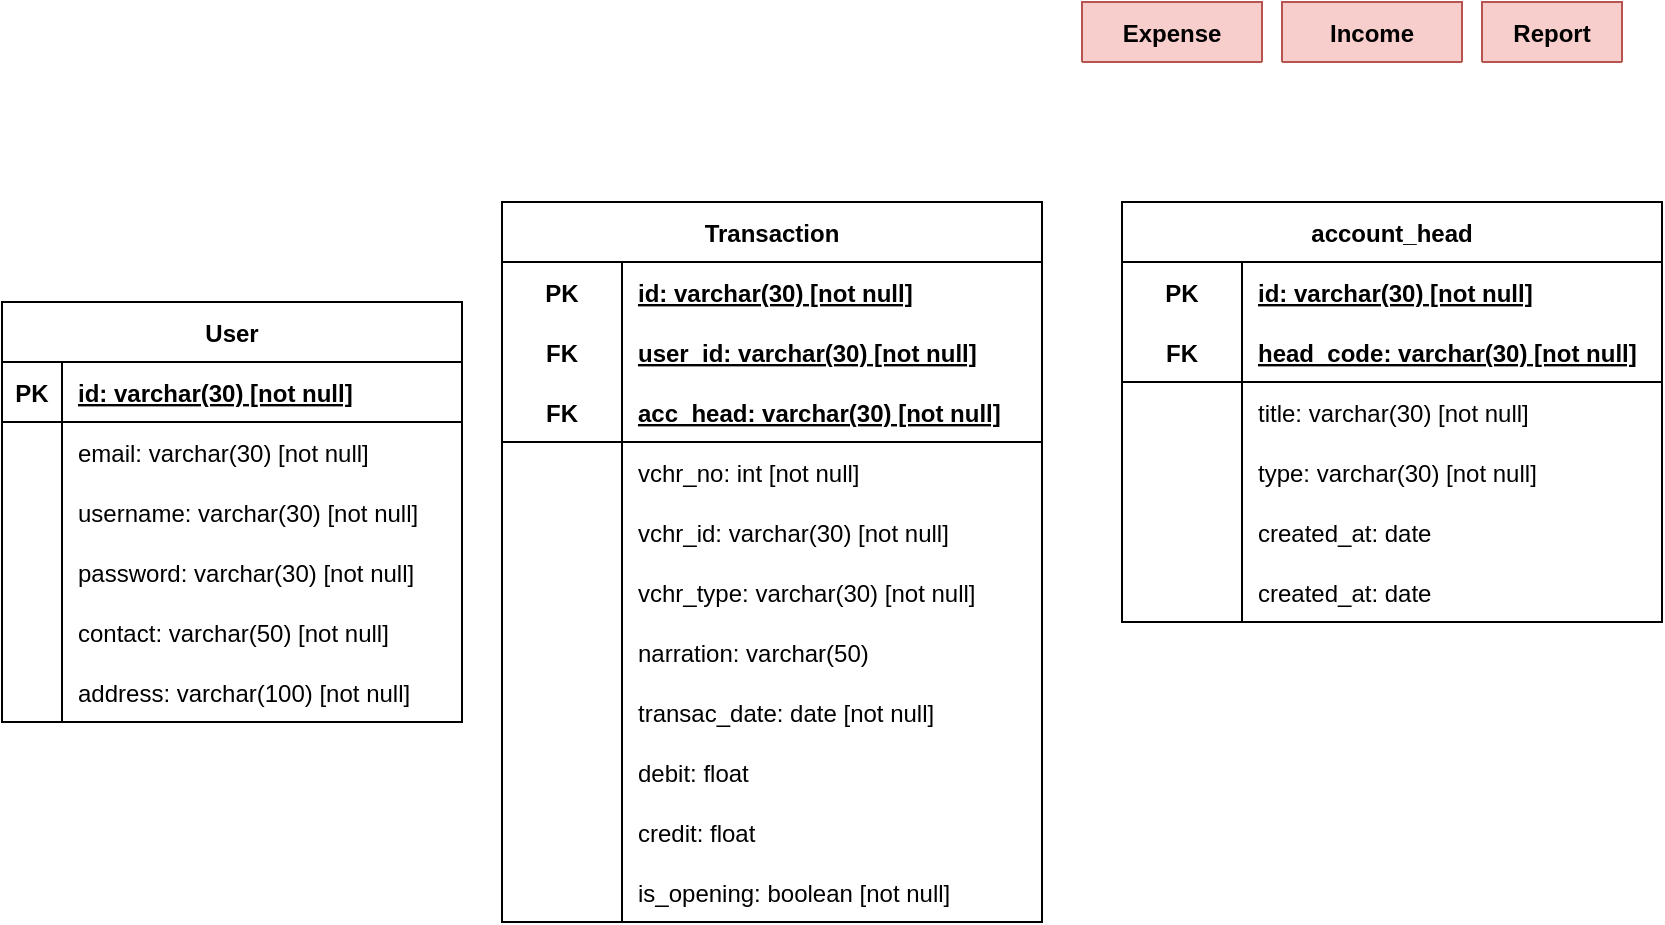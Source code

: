 <mxfile version="20.6.2" type="device" pages="2"><diagram id="R2lEEEUBdFMjLlhIrx00" name="Page-1"><mxGraphModel dx="868" dy="393" grid="1" gridSize="10" guides="1" tooltips="1" connect="1" arrows="1" fold="1" page="1" pageScale="1" pageWidth="850" pageHeight="1100" math="0" shadow="0" extFonts="Permanent Marker^https://fonts.googleapis.com/css?family=Permanent+Marker"><root><mxCell id="0"/><mxCell id="1" parent="0"/><mxCell id="KQGSQhaytdBjBoWPTmXB-55" value="Report" style="shape=table;startSize=30;container=1;collapsible=1;childLayout=tableLayout;fixedRows=1;rowLines=0;fontStyle=1;align=center;resizeLast=1;fillColor=#f8cecc;strokeColor=#b85450;" parent="1" vertex="1" collapsed="1"><mxGeometry x="750" y="20" width="70" height="30" as="geometry"><mxRectangle x="600" y="40" width="230" height="270" as="alternateBounds"/></mxGeometry></mxCell><mxCell id="KQGSQhaytdBjBoWPTmXB-56" value="" style="shape=tableRow;horizontal=0;startSize=0;swimlaneHead=0;swimlaneBody=0;fillColor=none;collapsible=0;dropTarget=0;points=[[0,0.5],[1,0.5]];portConstraint=eastwest;top=0;left=0;right=0;bottom=1;" parent="KQGSQhaytdBjBoWPTmXB-55" vertex="1"><mxGeometry y="30" width="230" height="30" as="geometry"/></mxCell><mxCell id="KQGSQhaytdBjBoWPTmXB-57" value="PK" style="shape=partialRectangle;connectable=0;fillColor=none;top=0;left=0;bottom=0;right=0;fontStyle=1;overflow=hidden;" parent="KQGSQhaytdBjBoWPTmXB-56" vertex="1"><mxGeometry width="30" height="30" as="geometry"><mxRectangle width="30" height="30" as="alternateBounds"/></mxGeometry></mxCell><mxCell id="KQGSQhaytdBjBoWPTmXB-58" value="id: varchar(30) [not null]" style="shape=partialRectangle;connectable=0;fillColor=none;top=0;left=0;bottom=0;right=0;align=left;spacingLeft=6;fontStyle=5;overflow=hidden;" parent="KQGSQhaytdBjBoWPTmXB-56" vertex="1"><mxGeometry x="30" width="200" height="30" as="geometry"><mxRectangle width="200" height="30" as="alternateBounds"/></mxGeometry></mxCell><mxCell id="KQGSQhaytdBjBoWPTmXB-59" value="" style="shape=tableRow;horizontal=0;startSize=0;swimlaneHead=0;swimlaneBody=0;fillColor=none;collapsible=0;dropTarget=0;points=[[0,0.5],[1,0.5]];portConstraint=eastwest;top=0;left=0;right=0;bottom=0;" parent="KQGSQhaytdBjBoWPTmXB-55" vertex="1"><mxGeometry y="60" width="230" height="30" as="geometry"/></mxCell><mxCell id="KQGSQhaytdBjBoWPTmXB-60" value="" style="shape=partialRectangle;connectable=0;fillColor=none;top=0;left=0;bottom=0;right=0;editable=1;overflow=hidden;" parent="KQGSQhaytdBjBoWPTmXB-59" vertex="1"><mxGeometry width="30" height="30" as="geometry"><mxRectangle width="30" height="30" as="alternateBounds"/></mxGeometry></mxCell><mxCell id="KQGSQhaytdBjBoWPTmXB-61" value="created_date: date [not null]" style="shape=partialRectangle;connectable=0;fillColor=none;top=0;left=0;bottom=0;right=0;align=left;spacingLeft=6;overflow=hidden;" parent="KQGSQhaytdBjBoWPTmXB-59" vertex="1"><mxGeometry x="30" width="200" height="30" as="geometry"><mxRectangle width="200" height="30" as="alternateBounds"/></mxGeometry></mxCell><mxCell id="KQGSQhaytdBjBoWPTmXB-62" value="" style="shape=tableRow;horizontal=0;startSize=0;swimlaneHead=0;swimlaneBody=0;fillColor=none;collapsible=0;dropTarget=0;points=[[0,0.5],[1,0.5]];portConstraint=eastwest;top=0;left=0;right=0;bottom=0;" parent="KQGSQhaytdBjBoWPTmXB-55" vertex="1"><mxGeometry y="90" width="230" height="30" as="geometry"/></mxCell><mxCell id="KQGSQhaytdBjBoWPTmXB-63" value="" style="shape=partialRectangle;connectable=0;fillColor=none;top=0;left=0;bottom=0;right=0;editable=1;overflow=hidden;" parent="KQGSQhaytdBjBoWPTmXB-62" vertex="1"><mxGeometry width="30" height="30" as="geometry"><mxRectangle width="30" height="30" as="alternateBounds"/></mxGeometry></mxCell><mxCell id="KQGSQhaytdBjBoWPTmXB-64" value="from_date: date [not null]" style="shape=partialRectangle;connectable=0;fillColor=none;top=0;left=0;bottom=0;right=0;align=left;spacingLeft=6;overflow=hidden;" parent="KQGSQhaytdBjBoWPTmXB-62" vertex="1"><mxGeometry x="30" width="200" height="30" as="geometry"><mxRectangle width="200" height="30" as="alternateBounds"/></mxGeometry></mxCell><mxCell id="KQGSQhaytdBjBoWPTmXB-65" value="" style="shape=tableRow;horizontal=0;startSize=0;swimlaneHead=0;swimlaneBody=0;fillColor=none;collapsible=0;dropTarget=0;points=[[0,0.5],[1,0.5]];portConstraint=eastwest;top=0;left=0;right=0;bottom=0;" parent="KQGSQhaytdBjBoWPTmXB-55" vertex="1"><mxGeometry y="120" width="230" height="30" as="geometry"/></mxCell><mxCell id="KQGSQhaytdBjBoWPTmXB-66" value="" style="shape=partialRectangle;connectable=0;fillColor=none;top=0;left=0;bottom=0;right=0;editable=1;overflow=hidden;" parent="KQGSQhaytdBjBoWPTmXB-65" vertex="1"><mxGeometry width="30" height="30" as="geometry"><mxRectangle width="30" height="30" as="alternateBounds"/></mxGeometry></mxCell><mxCell id="KQGSQhaytdBjBoWPTmXB-67" value="to_date: date [not null]" style="shape=partialRectangle;connectable=0;fillColor=none;top=0;left=0;bottom=0;right=0;align=left;spacingLeft=6;overflow=hidden;" parent="KQGSQhaytdBjBoWPTmXB-65" vertex="1"><mxGeometry x="30" width="200" height="30" as="geometry"><mxRectangle width="200" height="30" as="alternateBounds"/></mxGeometry></mxCell><mxCell id="KQGSQhaytdBjBoWPTmXB-68" value="" style="shape=tableRow;horizontal=0;startSize=0;swimlaneHead=0;swimlaneBody=0;fillColor=none;collapsible=0;dropTarget=0;points=[[0,0.5],[1,0.5]];portConstraint=eastwest;top=0;left=0;right=0;bottom=0;" parent="KQGSQhaytdBjBoWPTmXB-55" vertex="1"><mxGeometry y="150" width="230" height="30" as="geometry"/></mxCell><mxCell id="KQGSQhaytdBjBoWPTmXB-69" value="" style="shape=partialRectangle;connectable=0;fillColor=none;top=0;left=0;bottom=0;right=0;editable=1;overflow=hidden;" parent="KQGSQhaytdBjBoWPTmXB-68" vertex="1"><mxGeometry width="30" height="30" as="geometry"><mxRectangle width="30" height="30" as="alternateBounds"/></mxGeometry></mxCell><mxCell id="KQGSQhaytdBjBoWPTmXB-70" value="total_expense: float [not null]" style="shape=partialRectangle;connectable=0;fillColor=none;top=0;left=0;bottom=0;right=0;align=left;spacingLeft=6;overflow=hidden;" parent="KQGSQhaytdBjBoWPTmXB-68" vertex="1"><mxGeometry x="30" width="200" height="30" as="geometry"><mxRectangle width="200" height="30" as="alternateBounds"/></mxGeometry></mxCell><mxCell id="KQGSQhaytdBjBoWPTmXB-111" value="" style="shape=tableRow;horizontal=0;startSize=0;swimlaneHead=0;swimlaneBody=0;fillColor=none;collapsible=0;dropTarget=0;points=[[0,0.5],[1,0.5]];portConstraint=eastwest;top=0;left=0;right=0;bottom=0;" parent="KQGSQhaytdBjBoWPTmXB-55" vertex="1"><mxGeometry y="180" width="230" height="30" as="geometry"/></mxCell><mxCell id="KQGSQhaytdBjBoWPTmXB-112" value="" style="shape=partialRectangle;connectable=0;fillColor=none;top=0;left=0;bottom=0;right=0;editable=1;overflow=hidden;" parent="KQGSQhaytdBjBoWPTmXB-111" vertex="1"><mxGeometry width="30" height="30" as="geometry"><mxRectangle width="30" height="30" as="alternateBounds"/></mxGeometry></mxCell><mxCell id="KQGSQhaytdBjBoWPTmXB-113" value="total_income: float [not null]" style="shape=partialRectangle;connectable=0;fillColor=none;top=0;left=0;bottom=0;right=0;align=left;spacingLeft=6;overflow=hidden;" parent="KQGSQhaytdBjBoWPTmXB-111" vertex="1"><mxGeometry x="30" width="200" height="30" as="geometry"><mxRectangle width="200" height="30" as="alternateBounds"/></mxGeometry></mxCell><mxCell id="KQGSQhaytdBjBoWPTmXB-71" value="" style="shape=tableRow;horizontal=0;startSize=0;swimlaneHead=0;swimlaneBody=0;fillColor=none;collapsible=0;dropTarget=0;points=[[0,0.5],[1,0.5]];portConstraint=eastwest;top=0;left=0;right=0;bottom=0;" parent="KQGSQhaytdBjBoWPTmXB-55" vertex="1"><mxGeometry y="210" width="230" height="30" as="geometry"/></mxCell><mxCell id="KQGSQhaytdBjBoWPTmXB-72" value="" style="shape=partialRectangle;connectable=0;fillColor=none;top=0;left=0;bottom=0;right=0;editable=1;overflow=hidden;" parent="KQGSQhaytdBjBoWPTmXB-71" vertex="1"><mxGeometry width="30" height="30" as="geometry"><mxRectangle width="30" height="30" as="alternateBounds"/></mxGeometry></mxCell><mxCell id="KQGSQhaytdBjBoWPTmXB-73" value="total_income: float [not null]" style="shape=partialRectangle;connectable=0;fillColor=none;top=0;left=0;bottom=0;right=0;align=left;spacingLeft=6;overflow=hidden;" parent="KQGSQhaytdBjBoWPTmXB-71" vertex="1"><mxGeometry x="30" width="200" height="30" as="geometry"><mxRectangle width="200" height="30" as="alternateBounds"/></mxGeometry></mxCell><mxCell id="KQGSQhaytdBjBoWPTmXB-74" value="" style="shape=tableRow;horizontal=0;startSize=0;swimlaneHead=0;swimlaneBody=0;fillColor=none;collapsible=0;dropTarget=0;points=[[0,0.5],[1,0.5]];portConstraint=eastwest;top=0;left=0;right=0;bottom=0;" parent="KQGSQhaytdBjBoWPTmXB-55" vertex="1"><mxGeometry y="240" width="230" height="30" as="geometry"/></mxCell><mxCell id="KQGSQhaytdBjBoWPTmXB-75" value="" style="shape=partialRectangle;connectable=0;fillColor=none;top=0;left=0;bottom=0;right=0;editable=1;overflow=hidden;" parent="KQGSQhaytdBjBoWPTmXB-74" vertex="1"><mxGeometry width="30" height="30" as="geometry"><mxRectangle width="30" height="30" as="alternateBounds"/></mxGeometry></mxCell><mxCell id="KQGSQhaytdBjBoWPTmXB-76" value="remaining_balance: float [not null]" style="shape=partialRectangle;connectable=0;fillColor=none;top=0;left=0;bottom=0;right=0;align=left;spacingLeft=6;overflow=hidden;" parent="KQGSQhaytdBjBoWPTmXB-74" vertex="1"><mxGeometry x="30" width="200" height="30" as="geometry"><mxRectangle width="200" height="30" as="alternateBounds"/></mxGeometry></mxCell><mxCell id="ERPLY_v6AoNTYacdpDEe-1" value="User" style="shape=table;startSize=30;container=1;collapsible=1;childLayout=tableLayout;fixedRows=1;rowLines=0;fontStyle=1;align=center;resizeLast=1;" parent="1" vertex="1"><mxGeometry x="10" y="170" width="230" height="210" as="geometry"><mxRectangle x="170" y="270" width="70" height="30" as="alternateBounds"/></mxGeometry></mxCell><mxCell id="ERPLY_v6AoNTYacdpDEe-2" value="" style="shape=tableRow;horizontal=0;startSize=0;swimlaneHead=0;swimlaneBody=0;fillColor=none;collapsible=0;dropTarget=0;points=[[0,0.5],[1,0.5]];portConstraint=eastwest;top=0;left=0;right=0;bottom=1;" parent="ERPLY_v6AoNTYacdpDEe-1" vertex="1"><mxGeometry y="30" width="230" height="30" as="geometry"/></mxCell><mxCell id="ERPLY_v6AoNTYacdpDEe-3" value="PK" style="shape=partialRectangle;connectable=0;fillColor=none;top=0;left=0;bottom=0;right=0;fontStyle=1;overflow=hidden;" parent="ERPLY_v6AoNTYacdpDEe-2" vertex="1"><mxGeometry width="30" height="30" as="geometry"><mxRectangle width="30" height="30" as="alternateBounds"/></mxGeometry></mxCell><mxCell id="ERPLY_v6AoNTYacdpDEe-4" value="id: varchar(30) [not null]" style="shape=partialRectangle;connectable=0;fillColor=none;top=0;left=0;bottom=0;right=0;align=left;spacingLeft=6;fontStyle=5;overflow=hidden;" parent="ERPLY_v6AoNTYacdpDEe-2" vertex="1"><mxGeometry x="30" width="200" height="30" as="geometry"><mxRectangle width="200" height="30" as="alternateBounds"/></mxGeometry></mxCell><mxCell id="ERPLY_v6AoNTYacdpDEe-5" value="" style="shape=tableRow;horizontal=0;startSize=0;swimlaneHead=0;swimlaneBody=0;fillColor=none;collapsible=0;dropTarget=0;points=[[0,0.5],[1,0.5]];portConstraint=eastwest;top=0;left=0;right=0;bottom=0;" parent="ERPLY_v6AoNTYacdpDEe-1" vertex="1"><mxGeometry y="60" width="230" height="30" as="geometry"/></mxCell><mxCell id="ERPLY_v6AoNTYacdpDEe-6" value="" style="shape=partialRectangle;connectable=0;fillColor=none;top=0;left=0;bottom=0;right=0;editable=1;overflow=hidden;" parent="ERPLY_v6AoNTYacdpDEe-5" vertex="1"><mxGeometry width="30" height="30" as="geometry"><mxRectangle width="30" height="30" as="alternateBounds"/></mxGeometry></mxCell><mxCell id="ERPLY_v6AoNTYacdpDEe-7" value="email: varchar(30) [not null]" style="shape=partialRectangle;connectable=0;fillColor=none;top=0;left=0;bottom=0;right=0;align=left;spacingLeft=6;overflow=hidden;" parent="ERPLY_v6AoNTYacdpDEe-5" vertex="1"><mxGeometry x="30" width="200" height="30" as="geometry"><mxRectangle width="200" height="30" as="alternateBounds"/></mxGeometry></mxCell><mxCell id="ERPLY_v6AoNTYacdpDEe-8" value="" style="shape=tableRow;horizontal=0;startSize=0;swimlaneHead=0;swimlaneBody=0;fillColor=none;collapsible=0;dropTarget=0;points=[[0,0.5],[1,0.5]];portConstraint=eastwest;top=0;left=0;right=0;bottom=0;" parent="ERPLY_v6AoNTYacdpDEe-1" vertex="1"><mxGeometry y="90" width="230" height="30" as="geometry"/></mxCell><mxCell id="ERPLY_v6AoNTYacdpDEe-9" value="" style="shape=partialRectangle;connectable=0;fillColor=none;top=0;left=0;bottom=0;right=0;editable=1;overflow=hidden;" parent="ERPLY_v6AoNTYacdpDEe-8" vertex="1"><mxGeometry width="30" height="30" as="geometry"><mxRectangle width="30" height="30" as="alternateBounds"/></mxGeometry></mxCell><mxCell id="ERPLY_v6AoNTYacdpDEe-10" value="username: varchar(30) [not null]" style="shape=partialRectangle;connectable=0;fillColor=none;top=0;left=0;bottom=0;right=0;align=left;spacingLeft=6;overflow=hidden;" parent="ERPLY_v6AoNTYacdpDEe-8" vertex="1"><mxGeometry x="30" width="200" height="30" as="geometry"><mxRectangle width="200" height="30" as="alternateBounds"/></mxGeometry></mxCell><mxCell id="ERPLY_v6AoNTYacdpDEe-11" value="" style="shape=tableRow;horizontal=0;startSize=0;swimlaneHead=0;swimlaneBody=0;fillColor=none;collapsible=0;dropTarget=0;points=[[0,0.5],[1,0.5]];portConstraint=eastwest;top=0;left=0;right=0;bottom=0;" parent="ERPLY_v6AoNTYacdpDEe-1" vertex="1"><mxGeometry y="120" width="230" height="30" as="geometry"/></mxCell><mxCell id="ERPLY_v6AoNTYacdpDEe-12" value="" style="shape=partialRectangle;connectable=0;fillColor=none;top=0;left=0;bottom=0;right=0;editable=1;overflow=hidden;" parent="ERPLY_v6AoNTYacdpDEe-11" vertex="1"><mxGeometry width="30" height="30" as="geometry"><mxRectangle width="30" height="30" as="alternateBounds"/></mxGeometry></mxCell><mxCell id="ERPLY_v6AoNTYacdpDEe-13" value="password: varchar(30) [not null]" style="shape=partialRectangle;connectable=0;fillColor=none;top=0;left=0;bottom=0;right=0;align=left;spacingLeft=6;overflow=hidden;" parent="ERPLY_v6AoNTYacdpDEe-11" vertex="1"><mxGeometry x="30" width="200" height="30" as="geometry"><mxRectangle width="200" height="30" as="alternateBounds"/></mxGeometry></mxCell><mxCell id="LZ1qifUr8dYGNQmZ9s7F-1" value="" style="shape=tableRow;horizontal=0;startSize=0;swimlaneHead=0;swimlaneBody=0;fillColor=none;collapsible=0;dropTarget=0;points=[[0,0.5],[1,0.5]];portConstraint=eastwest;top=0;left=0;right=0;bottom=0;" vertex="1" parent="ERPLY_v6AoNTYacdpDEe-1"><mxGeometry y="150" width="230" height="30" as="geometry"/></mxCell><mxCell id="LZ1qifUr8dYGNQmZ9s7F-2" value="" style="shape=partialRectangle;connectable=0;fillColor=none;top=0;left=0;bottom=0;right=0;editable=1;overflow=hidden;" vertex="1" parent="LZ1qifUr8dYGNQmZ9s7F-1"><mxGeometry width="30" height="30" as="geometry"><mxRectangle width="30" height="30" as="alternateBounds"/></mxGeometry></mxCell><mxCell id="LZ1qifUr8dYGNQmZ9s7F-3" value="contact: varchar(50) [not null]" style="shape=partialRectangle;connectable=0;fillColor=none;top=0;left=0;bottom=0;right=0;align=left;spacingLeft=6;overflow=hidden;" vertex="1" parent="LZ1qifUr8dYGNQmZ9s7F-1"><mxGeometry x="30" width="200" height="30" as="geometry"><mxRectangle width="200" height="30" as="alternateBounds"/></mxGeometry></mxCell><mxCell id="LZ1qifUr8dYGNQmZ9s7F-4" value="" style="shape=tableRow;horizontal=0;startSize=0;swimlaneHead=0;swimlaneBody=0;fillColor=none;collapsible=0;dropTarget=0;points=[[0,0.5],[1,0.5]];portConstraint=eastwest;top=0;left=0;right=0;bottom=0;" vertex="1" parent="ERPLY_v6AoNTYacdpDEe-1"><mxGeometry y="180" width="230" height="30" as="geometry"/></mxCell><mxCell id="LZ1qifUr8dYGNQmZ9s7F-5" value="" style="shape=partialRectangle;connectable=0;fillColor=none;top=0;left=0;bottom=0;right=0;editable=1;overflow=hidden;" vertex="1" parent="LZ1qifUr8dYGNQmZ9s7F-4"><mxGeometry width="30" height="30" as="geometry"><mxRectangle width="30" height="30" as="alternateBounds"/></mxGeometry></mxCell><mxCell id="LZ1qifUr8dYGNQmZ9s7F-6" value="address: varchar(100) [not null]" style="shape=partialRectangle;connectable=0;fillColor=none;top=0;left=0;bottom=0;right=0;align=left;spacingLeft=6;overflow=hidden;" vertex="1" parent="LZ1qifUr8dYGNQmZ9s7F-4"><mxGeometry x="30" width="200" height="30" as="geometry"><mxRectangle width="200" height="30" as="alternateBounds"/></mxGeometry></mxCell><mxCell id="ERPLY_v6AoNTYacdpDEe-14" value="Expense" style="shape=table;startSize=30;container=1;collapsible=1;childLayout=tableLayout;fixedRows=1;rowLines=0;fontStyle=1;align=center;resizeLast=1;swimlaneLine=1;fillColor=#f8cecc;strokeColor=#b85450;" parent="1" vertex="1" collapsed="1"><mxGeometry x="550" y="20" width="90" height="30" as="geometry"><mxRectangle x="550" y="20" width="270" height="210" as="alternateBounds"/></mxGeometry></mxCell><mxCell id="ERPLY_v6AoNTYacdpDEe-15" value="" style="shape=tableRow;horizontal=0;startSize=0;swimlaneHead=0;swimlaneBody=0;fillColor=none;collapsible=0;dropTarget=0;points=[[0,0.5],[1,0.5]];portConstraint=eastwest;top=0;left=0;right=0;bottom=0;" parent="ERPLY_v6AoNTYacdpDEe-14" vertex="1"><mxGeometry y="30" width="270" height="30" as="geometry"/></mxCell><mxCell id="ERPLY_v6AoNTYacdpDEe-16" value="PK" style="shape=partialRectangle;connectable=0;fillColor=none;top=0;left=0;bottom=0;right=0;fontStyle=1;overflow=hidden;" parent="ERPLY_v6AoNTYacdpDEe-15" vertex="1"><mxGeometry width="60" height="30" as="geometry"><mxRectangle width="60" height="30" as="alternateBounds"/></mxGeometry></mxCell><mxCell id="ERPLY_v6AoNTYacdpDEe-17" value="id: varchar(30) [not null]" style="shape=partialRectangle;connectable=0;fillColor=none;top=0;left=0;bottom=0;right=0;align=left;spacingLeft=6;fontStyle=5;overflow=hidden;" parent="ERPLY_v6AoNTYacdpDEe-15" vertex="1"><mxGeometry x="60" width="210" height="30" as="geometry"><mxRectangle width="210" height="30" as="alternateBounds"/></mxGeometry></mxCell><mxCell id="ERPLY_v6AoNTYacdpDEe-18" value="" style="shape=tableRow;horizontal=0;startSize=0;swimlaneHead=0;swimlaneBody=0;fillColor=none;collapsible=0;dropTarget=0;portConstraint=eastwest;top=0;left=0;right=0;bottom=0;" parent="ERPLY_v6AoNTYacdpDEe-14" vertex="1"><mxGeometry y="60" width="270" height="30" as="geometry"/></mxCell><mxCell id="ERPLY_v6AoNTYacdpDEe-19" value="FK" style="shape=partialRectangle;connectable=0;fillColor=none;top=0;left=0;bottom=0;right=0;fontStyle=1;overflow=hidden;" parent="ERPLY_v6AoNTYacdpDEe-18" vertex="1"><mxGeometry width="60" height="30" as="geometry"><mxRectangle width="60" height="30" as="alternateBounds"/></mxGeometry></mxCell><mxCell id="ERPLY_v6AoNTYacdpDEe-20" value="parent_id: varchar(30) [not null]" style="shape=partialRectangle;connectable=0;fillColor=none;top=0;left=0;bottom=0;right=0;align=left;spacingLeft=6;fontStyle=5;overflow=hidden;" parent="ERPLY_v6AoNTYacdpDEe-18" vertex="1"><mxGeometry x="60" width="210" height="30" as="geometry"><mxRectangle width="210" height="30" as="alternateBounds"/></mxGeometry></mxCell><mxCell id="ERPLY_v6AoNTYacdpDEe-21" value="" style="shape=tableRow;horizontal=0;startSize=0;swimlaneHead=0;swimlaneBody=0;fillColor=none;collapsible=0;dropTarget=0;points=[[0,0.5],[1,0.5]];portConstraint=eastwest;top=0;left=0;right=0;bottom=1;" parent="ERPLY_v6AoNTYacdpDEe-14" vertex="1"><mxGeometry y="90" width="270" height="30" as="geometry"/></mxCell><mxCell id="ERPLY_v6AoNTYacdpDEe-22" value="FK" style="shape=partialRectangle;connectable=0;fillColor=none;top=0;left=0;bottom=0;right=0;fontStyle=1;overflow=hidden;" parent="ERPLY_v6AoNTYacdpDEe-21" vertex="1"><mxGeometry width="60" height="30" as="geometry"><mxRectangle width="60" height="30" as="alternateBounds"/></mxGeometry></mxCell><mxCell id="ERPLY_v6AoNTYacdpDEe-23" value="transac_id: varchar(30) [not null]" style="shape=partialRectangle;connectable=0;fillColor=none;top=0;left=0;bottom=0;right=0;align=left;spacingLeft=6;fontStyle=5;overflow=hidden;" parent="ERPLY_v6AoNTYacdpDEe-21" vertex="1"><mxGeometry x="60" width="210" height="30" as="geometry"><mxRectangle width="210" height="30" as="alternateBounds"/></mxGeometry></mxCell><mxCell id="ERPLY_v6AoNTYacdpDEe-24" value="" style="shape=tableRow;horizontal=0;startSize=0;swimlaneHead=0;swimlaneBody=0;fillColor=none;collapsible=0;dropTarget=0;points=[[0,0.5],[1,0.5]];portConstraint=eastwest;top=0;left=0;right=0;bottom=0;" parent="ERPLY_v6AoNTYacdpDEe-14" vertex="1"><mxGeometry y="120" width="270" height="30" as="geometry"/></mxCell><mxCell id="ERPLY_v6AoNTYacdpDEe-25" value="" style="shape=partialRectangle;connectable=0;fillColor=none;top=0;left=0;bottom=0;right=0;editable=1;overflow=hidden;" parent="ERPLY_v6AoNTYacdpDEe-24" vertex="1"><mxGeometry width="60" height="30" as="geometry"><mxRectangle width="60" height="30" as="alternateBounds"/></mxGeometry></mxCell><mxCell id="ERPLY_v6AoNTYacdpDEe-26" value="title: varchar(50) [not null]" style="shape=partialRectangle;connectable=0;fillColor=none;top=0;left=0;bottom=0;right=0;align=left;spacingLeft=6;overflow=hidden;" parent="ERPLY_v6AoNTYacdpDEe-24" vertex="1"><mxGeometry x="60" width="210" height="30" as="geometry"><mxRectangle width="210" height="30" as="alternateBounds"/></mxGeometry></mxCell><mxCell id="ERPLY_v6AoNTYacdpDEe-27" value="" style="shape=tableRow;horizontal=0;startSize=0;swimlaneHead=0;swimlaneBody=0;fillColor=none;collapsible=0;dropTarget=0;points=[[0,0.5],[1,0.5]];portConstraint=eastwest;top=0;left=0;right=0;bottom=0;" parent="ERPLY_v6AoNTYacdpDEe-14" vertex="1"><mxGeometry y="150" width="270" height="30" as="geometry"/></mxCell><mxCell id="ERPLY_v6AoNTYacdpDEe-28" value="" style="shape=partialRectangle;connectable=0;fillColor=none;top=0;left=0;bottom=0;right=0;editable=1;overflow=hidden;" parent="ERPLY_v6AoNTYacdpDEe-27" vertex="1"><mxGeometry width="60" height="30" as="geometry"><mxRectangle width="60" height="30" as="alternateBounds"/></mxGeometry></mxCell><mxCell id="ERPLY_v6AoNTYacdpDEe-29" value="created_on: date [not null]" style="shape=partialRectangle;connectable=0;fillColor=none;top=0;left=0;bottom=0;right=0;align=left;spacingLeft=6;overflow=hidden;" parent="ERPLY_v6AoNTYacdpDEe-27" vertex="1"><mxGeometry x="60" width="210" height="30" as="geometry"><mxRectangle width="210" height="30" as="alternateBounds"/></mxGeometry></mxCell><mxCell id="ERPLY_v6AoNTYacdpDEe-30" value="" style="shape=tableRow;horizontal=0;startSize=0;swimlaneHead=0;swimlaneBody=0;fillColor=none;collapsible=0;dropTarget=0;points=[[0,0.5],[1,0.5]];portConstraint=eastwest;top=0;left=0;right=0;bottom=0;" parent="ERPLY_v6AoNTYacdpDEe-14" vertex="1"><mxGeometry y="180" width="270" height="30" as="geometry"/></mxCell><mxCell id="ERPLY_v6AoNTYacdpDEe-31" value="" style="shape=partialRectangle;connectable=0;fillColor=none;top=0;left=0;bottom=0;right=0;editable=1;overflow=hidden;" parent="ERPLY_v6AoNTYacdpDEe-30" vertex="1"><mxGeometry width="60" height="30" as="geometry"><mxRectangle width="60" height="30" as="alternateBounds"/></mxGeometry></mxCell><mxCell id="ERPLY_v6AoNTYacdpDEe-32" value="active: boolean [not null]" style="shape=partialRectangle;connectable=0;fillColor=none;top=0;left=0;bottom=0;right=0;align=left;spacingLeft=6;overflow=hidden;" parent="ERPLY_v6AoNTYacdpDEe-30" vertex="1"><mxGeometry x="60" width="210" height="30" as="geometry"><mxRectangle width="210" height="30" as="alternateBounds"/></mxGeometry></mxCell><mxCell id="ERPLY_v6AoNTYacdpDEe-33" value="Transaction" style="shape=table;startSize=30;container=1;collapsible=1;childLayout=tableLayout;fixedRows=1;rowLines=0;fontStyle=1;align=center;resizeLast=1;" parent="1" vertex="1"><mxGeometry x="260" y="120" width="270" height="360" as="geometry"><mxRectangle x="330" y="270" width="90" height="30" as="alternateBounds"/></mxGeometry></mxCell><mxCell id="ERPLY_v6AoNTYacdpDEe-34" value="" style="shape=tableRow;horizontal=0;startSize=0;swimlaneHead=0;swimlaneBody=0;fillColor=none;collapsible=0;dropTarget=0;points=[[0,0.5],[1,0.5]];portConstraint=eastwest;top=0;left=0;right=0;bottom=0;" parent="ERPLY_v6AoNTYacdpDEe-33" vertex="1"><mxGeometry y="30" width="270" height="30" as="geometry"/></mxCell><mxCell id="ERPLY_v6AoNTYacdpDEe-35" value="PK" style="shape=partialRectangle;connectable=0;fillColor=none;top=0;left=0;bottom=0;right=0;fontStyle=1;overflow=hidden;" parent="ERPLY_v6AoNTYacdpDEe-34" vertex="1"><mxGeometry width="60" height="30" as="geometry"><mxRectangle width="60" height="30" as="alternateBounds"/></mxGeometry></mxCell><mxCell id="ERPLY_v6AoNTYacdpDEe-36" value="id: varchar(30) [not null]" style="shape=partialRectangle;connectable=0;fillColor=none;top=0;left=0;bottom=0;right=0;align=left;spacingLeft=6;fontStyle=5;overflow=hidden;" parent="ERPLY_v6AoNTYacdpDEe-34" vertex="1"><mxGeometry x="60" width="210" height="30" as="geometry"><mxRectangle width="210" height="30" as="alternateBounds"/></mxGeometry></mxCell><mxCell id="grmyXBGY0xTkGhTcKuiJ-1" value="" style="shape=tableRow;horizontal=0;startSize=0;swimlaneHead=0;swimlaneBody=0;fillColor=none;collapsible=0;dropTarget=0;points=[[0,0.5],[1,0.5]];portConstraint=eastwest;top=0;left=0;right=0;bottom=0;" vertex="1" parent="ERPLY_v6AoNTYacdpDEe-33"><mxGeometry y="60" width="270" height="30" as="geometry"/></mxCell><mxCell id="grmyXBGY0xTkGhTcKuiJ-2" value="FK" style="shape=partialRectangle;connectable=0;fillColor=none;top=0;left=0;bottom=0;right=0;fontStyle=1;overflow=hidden;" vertex="1" parent="grmyXBGY0xTkGhTcKuiJ-1"><mxGeometry width="60" height="30" as="geometry"><mxRectangle width="60" height="30" as="alternateBounds"/></mxGeometry></mxCell><mxCell id="grmyXBGY0xTkGhTcKuiJ-3" value="user_id: varchar(30) [not null]" style="shape=partialRectangle;connectable=0;fillColor=none;top=0;left=0;bottom=0;right=0;align=left;spacingLeft=6;fontStyle=5;overflow=hidden;" vertex="1" parent="grmyXBGY0xTkGhTcKuiJ-1"><mxGeometry x="60" width="210" height="30" as="geometry"><mxRectangle width="210" height="30" as="alternateBounds"/></mxGeometry></mxCell><mxCell id="ERPLY_v6AoNTYacdpDEe-37" value="" style="shape=tableRow;horizontal=0;startSize=0;swimlaneHead=0;swimlaneBody=0;fillColor=none;collapsible=0;dropTarget=0;points=[[0,0.5],[1,0.5]];portConstraint=eastwest;top=0;left=0;right=0;bottom=1;" parent="ERPLY_v6AoNTYacdpDEe-33" vertex="1"><mxGeometry y="90" width="270" height="30" as="geometry"/></mxCell><mxCell id="ERPLY_v6AoNTYacdpDEe-38" value="FK" style="shape=partialRectangle;connectable=0;fillColor=none;top=0;left=0;bottom=0;right=0;fontStyle=1;overflow=hidden;" parent="ERPLY_v6AoNTYacdpDEe-37" vertex="1"><mxGeometry width="60" height="30" as="geometry"><mxRectangle width="60" height="30" as="alternateBounds"/></mxGeometry></mxCell><mxCell id="ERPLY_v6AoNTYacdpDEe-39" value="acc_head: varchar(30) [not null]" style="shape=partialRectangle;connectable=0;fillColor=none;top=0;left=0;bottom=0;right=0;align=left;spacingLeft=6;fontStyle=5;overflow=hidden;" parent="ERPLY_v6AoNTYacdpDEe-37" vertex="1"><mxGeometry x="60" width="210" height="30" as="geometry"><mxRectangle width="210" height="30" as="alternateBounds"/></mxGeometry></mxCell><mxCell id="ERPLY_v6AoNTYacdpDEe-40" value="" style="shape=tableRow;horizontal=0;startSize=0;swimlaneHead=0;swimlaneBody=0;fillColor=none;collapsible=0;dropTarget=0;points=[[0,0.5],[1,0.5]];portConstraint=eastwest;top=0;left=0;right=0;bottom=0;" parent="ERPLY_v6AoNTYacdpDEe-33" vertex="1"><mxGeometry y="120" width="270" height="30" as="geometry"/></mxCell><mxCell id="ERPLY_v6AoNTYacdpDEe-41" value="" style="shape=partialRectangle;connectable=0;fillColor=none;top=0;left=0;bottom=0;right=0;editable=1;overflow=hidden;" parent="ERPLY_v6AoNTYacdpDEe-40" vertex="1"><mxGeometry width="60" height="30" as="geometry"><mxRectangle width="60" height="30" as="alternateBounds"/></mxGeometry></mxCell><mxCell id="ERPLY_v6AoNTYacdpDEe-42" value="vchr_no: int [not null]" style="shape=partialRectangle;connectable=0;fillColor=none;top=0;left=0;bottom=0;right=0;align=left;spacingLeft=6;overflow=hidden;" parent="ERPLY_v6AoNTYacdpDEe-40" vertex="1"><mxGeometry x="60" width="210" height="30" as="geometry"><mxRectangle width="210" height="30" as="alternateBounds"/></mxGeometry></mxCell><mxCell id="ERPLY_v6AoNTYacdpDEe-43" value="" style="shape=tableRow;horizontal=0;startSize=0;swimlaneHead=0;swimlaneBody=0;fillColor=none;collapsible=0;dropTarget=0;points=[[0,0.5],[1,0.5]];portConstraint=eastwest;top=0;left=0;right=0;bottom=0;" parent="ERPLY_v6AoNTYacdpDEe-33" vertex="1"><mxGeometry y="150" width="270" height="30" as="geometry"/></mxCell><mxCell id="ERPLY_v6AoNTYacdpDEe-44" value="" style="shape=partialRectangle;connectable=0;fillColor=none;top=0;left=0;bottom=0;right=0;editable=1;overflow=hidden;" parent="ERPLY_v6AoNTYacdpDEe-43" vertex="1"><mxGeometry width="60" height="30" as="geometry"><mxRectangle width="60" height="30" as="alternateBounds"/></mxGeometry></mxCell><mxCell id="ERPLY_v6AoNTYacdpDEe-45" value="vchr_id: varchar(30) [not null]" style="shape=partialRectangle;connectable=0;fillColor=none;top=0;left=0;bottom=0;right=0;align=left;spacingLeft=6;overflow=hidden;" parent="ERPLY_v6AoNTYacdpDEe-43" vertex="1"><mxGeometry x="60" width="210" height="30" as="geometry"><mxRectangle width="210" height="30" as="alternateBounds"/></mxGeometry></mxCell><mxCell id="ERPLY_v6AoNTYacdpDEe-46" value="" style="shape=tableRow;horizontal=0;startSize=0;swimlaneHead=0;swimlaneBody=0;fillColor=none;collapsible=0;dropTarget=0;points=[[0,0.5],[1,0.5]];portConstraint=eastwest;top=0;left=0;right=0;bottom=0;" parent="ERPLY_v6AoNTYacdpDEe-33" vertex="1"><mxGeometry y="180" width="270" height="30" as="geometry"/></mxCell><mxCell id="ERPLY_v6AoNTYacdpDEe-47" value="" style="shape=partialRectangle;connectable=0;fillColor=none;top=0;left=0;bottom=0;right=0;editable=1;overflow=hidden;" parent="ERPLY_v6AoNTYacdpDEe-46" vertex="1"><mxGeometry width="60" height="30" as="geometry"><mxRectangle width="60" height="30" as="alternateBounds"/></mxGeometry></mxCell><mxCell id="ERPLY_v6AoNTYacdpDEe-48" value="vchr_type: varchar(30) [not null]" style="shape=partialRectangle;connectable=0;fillColor=none;top=0;left=0;bottom=0;right=0;align=left;spacingLeft=6;overflow=hidden;" parent="ERPLY_v6AoNTYacdpDEe-46" vertex="1"><mxGeometry x="60" width="210" height="30" as="geometry"><mxRectangle width="210" height="30" as="alternateBounds"/></mxGeometry></mxCell><mxCell id="ERPLY_v6AoNTYacdpDEe-49" value="" style="shape=tableRow;horizontal=0;startSize=0;swimlaneHead=0;swimlaneBody=0;fillColor=none;collapsible=0;dropTarget=0;points=[[0,0.5],[1,0.5]];portConstraint=eastwest;top=0;left=0;right=0;bottom=0;" parent="ERPLY_v6AoNTYacdpDEe-33" vertex="1"><mxGeometry y="210" width="270" height="30" as="geometry"/></mxCell><mxCell id="ERPLY_v6AoNTYacdpDEe-50" value="" style="shape=partialRectangle;connectable=0;fillColor=none;top=0;left=0;bottom=0;right=0;editable=1;overflow=hidden;" parent="ERPLY_v6AoNTYacdpDEe-49" vertex="1"><mxGeometry width="60" height="30" as="geometry"><mxRectangle width="60" height="30" as="alternateBounds"/></mxGeometry></mxCell><mxCell id="ERPLY_v6AoNTYacdpDEe-51" value="narration: varchar(50) " style="shape=partialRectangle;connectable=0;fillColor=none;top=0;left=0;bottom=0;right=0;align=left;spacingLeft=6;overflow=hidden;" parent="ERPLY_v6AoNTYacdpDEe-49" vertex="1"><mxGeometry x="60" width="210" height="30" as="geometry"><mxRectangle width="210" height="30" as="alternateBounds"/></mxGeometry></mxCell><mxCell id="ERPLY_v6AoNTYacdpDEe-55" value="" style="shape=tableRow;horizontal=0;startSize=0;swimlaneHead=0;swimlaneBody=0;fillColor=none;collapsible=0;dropTarget=0;points=[[0,0.5],[1,0.5]];portConstraint=eastwest;top=0;left=0;right=0;bottom=0;" parent="ERPLY_v6AoNTYacdpDEe-33" vertex="1"><mxGeometry y="240" width="270" height="30" as="geometry"/></mxCell><mxCell id="ERPLY_v6AoNTYacdpDEe-56" value="" style="shape=partialRectangle;connectable=0;fillColor=none;top=0;left=0;bottom=0;right=0;editable=1;overflow=hidden;" parent="ERPLY_v6AoNTYacdpDEe-55" vertex="1"><mxGeometry width="60" height="30" as="geometry"><mxRectangle width="60" height="30" as="alternateBounds"/></mxGeometry></mxCell><mxCell id="ERPLY_v6AoNTYacdpDEe-57" value="transac_date: date [not null]" style="shape=partialRectangle;connectable=0;fillColor=none;top=0;left=0;bottom=0;right=0;align=left;spacingLeft=6;overflow=hidden;" parent="ERPLY_v6AoNTYacdpDEe-55" vertex="1"><mxGeometry x="60" width="210" height="30" as="geometry"><mxRectangle width="210" height="30" as="alternateBounds"/></mxGeometry></mxCell><mxCell id="ERPLY_v6AoNTYacdpDEe-58" value="" style="shape=tableRow;horizontal=0;startSize=0;swimlaneHead=0;swimlaneBody=0;fillColor=none;collapsible=0;dropTarget=0;points=[[0,0.5],[1,0.5]];portConstraint=eastwest;top=0;left=0;right=0;bottom=0;" parent="ERPLY_v6AoNTYacdpDEe-33" vertex="1"><mxGeometry y="270" width="270" height="30" as="geometry"/></mxCell><mxCell id="ERPLY_v6AoNTYacdpDEe-59" value="" style="shape=partialRectangle;connectable=0;fillColor=none;top=0;left=0;bottom=0;right=0;editable=1;overflow=hidden;" parent="ERPLY_v6AoNTYacdpDEe-58" vertex="1"><mxGeometry width="60" height="30" as="geometry"><mxRectangle width="60" height="30" as="alternateBounds"/></mxGeometry></mxCell><mxCell id="ERPLY_v6AoNTYacdpDEe-60" value="debit: float" style="shape=partialRectangle;connectable=0;fillColor=none;top=0;left=0;bottom=0;right=0;align=left;spacingLeft=6;overflow=hidden;" parent="ERPLY_v6AoNTYacdpDEe-58" vertex="1"><mxGeometry x="60" width="210" height="30" as="geometry"><mxRectangle width="210" height="30" as="alternateBounds"/></mxGeometry></mxCell><mxCell id="ERPLY_v6AoNTYacdpDEe-61" value="" style="shape=tableRow;horizontal=0;startSize=0;swimlaneHead=0;swimlaneBody=0;fillColor=none;collapsible=0;dropTarget=0;points=[[0,0.5],[1,0.5]];portConstraint=eastwest;top=0;left=0;right=0;bottom=0;" parent="ERPLY_v6AoNTYacdpDEe-33" vertex="1"><mxGeometry y="300" width="270" height="30" as="geometry"/></mxCell><mxCell id="ERPLY_v6AoNTYacdpDEe-62" value="" style="shape=partialRectangle;connectable=0;fillColor=none;top=0;left=0;bottom=0;right=0;editable=1;overflow=hidden;" parent="ERPLY_v6AoNTYacdpDEe-61" vertex="1"><mxGeometry width="60" height="30" as="geometry"><mxRectangle width="60" height="30" as="alternateBounds"/></mxGeometry></mxCell><mxCell id="ERPLY_v6AoNTYacdpDEe-63" value="credit: float" style="shape=partialRectangle;connectable=0;fillColor=none;top=0;left=0;bottom=0;right=0;align=left;spacingLeft=6;overflow=hidden;" parent="ERPLY_v6AoNTYacdpDEe-61" vertex="1"><mxGeometry x="60" width="210" height="30" as="geometry"><mxRectangle width="210" height="30" as="alternateBounds"/></mxGeometry></mxCell><mxCell id="ERPLY_v6AoNTYacdpDEe-64" value="" style="shape=tableRow;horizontal=0;startSize=0;swimlaneHead=0;swimlaneBody=0;fillColor=none;collapsible=0;dropTarget=0;points=[[0,0.5],[1,0.5]];portConstraint=eastwest;top=0;left=0;right=0;bottom=0;" parent="ERPLY_v6AoNTYacdpDEe-33" vertex="1"><mxGeometry y="330" width="270" height="30" as="geometry"/></mxCell><mxCell id="ERPLY_v6AoNTYacdpDEe-65" value="" style="shape=partialRectangle;connectable=0;fillColor=none;top=0;left=0;bottom=0;right=0;editable=1;overflow=hidden;" parent="ERPLY_v6AoNTYacdpDEe-64" vertex="1"><mxGeometry width="60" height="30" as="geometry"><mxRectangle width="60" height="30" as="alternateBounds"/></mxGeometry></mxCell><mxCell id="ERPLY_v6AoNTYacdpDEe-66" value="is_opening: boolean [not null]" style="shape=partialRectangle;connectable=0;fillColor=none;top=0;left=0;bottom=0;right=0;align=left;spacingLeft=6;overflow=hidden;" parent="ERPLY_v6AoNTYacdpDEe-64" vertex="1"><mxGeometry x="60" width="210" height="30" as="geometry"><mxRectangle width="210" height="30" as="alternateBounds"/></mxGeometry></mxCell><mxCell id="ERPLY_v6AoNTYacdpDEe-67" value="Income" style="shape=table;startSize=30;container=1;collapsible=1;childLayout=tableLayout;fixedRows=1;rowLines=0;fontStyle=1;align=center;resizeLast=1;swimlaneLine=1;fillColor=#f8cecc;strokeColor=#b85450;" parent="1" vertex="1" collapsed="1"><mxGeometry x="650" y="20" width="90" height="30" as="geometry"><mxRectangle x="290" y="20" width="270" height="210" as="alternateBounds"/></mxGeometry></mxCell><mxCell id="ERPLY_v6AoNTYacdpDEe-68" value="" style="shape=tableRow;horizontal=0;startSize=0;swimlaneHead=0;swimlaneBody=0;fillColor=none;collapsible=0;dropTarget=0;points=[[0,0.5],[1,0.5]];portConstraint=eastwest;top=0;left=0;right=0;bottom=0;" parent="ERPLY_v6AoNTYacdpDEe-67" vertex="1"><mxGeometry y="30" width="270" height="30" as="geometry"/></mxCell><mxCell id="ERPLY_v6AoNTYacdpDEe-69" value="PK" style="shape=partialRectangle;connectable=0;fillColor=none;top=0;left=0;bottom=0;right=0;fontStyle=1;overflow=hidden;" parent="ERPLY_v6AoNTYacdpDEe-68" vertex="1"><mxGeometry width="60" height="30" as="geometry"><mxRectangle width="60" height="30" as="alternateBounds"/></mxGeometry></mxCell><mxCell id="ERPLY_v6AoNTYacdpDEe-70" value="id: varchar(30) [not null]" style="shape=partialRectangle;connectable=0;fillColor=none;top=0;left=0;bottom=0;right=0;align=left;spacingLeft=6;fontStyle=5;overflow=hidden;" parent="ERPLY_v6AoNTYacdpDEe-68" vertex="1"><mxGeometry x="60" width="210" height="30" as="geometry"><mxRectangle width="210" height="30" as="alternateBounds"/></mxGeometry></mxCell><mxCell id="ERPLY_v6AoNTYacdpDEe-71" value="" style="shape=tableRow;horizontal=0;startSize=0;swimlaneHead=0;swimlaneBody=0;fillColor=none;collapsible=0;dropTarget=0;portConstraint=eastwest;top=0;left=0;right=0;bottom=0;" parent="ERPLY_v6AoNTYacdpDEe-67" vertex="1"><mxGeometry y="60" width="270" height="30" as="geometry"/></mxCell><mxCell id="ERPLY_v6AoNTYacdpDEe-72" value="FK" style="shape=partialRectangle;connectable=0;fillColor=none;top=0;left=0;bottom=0;right=0;fontStyle=1;overflow=hidden;" parent="ERPLY_v6AoNTYacdpDEe-71" vertex="1"><mxGeometry width="60" height="30" as="geometry"><mxRectangle width="60" height="30" as="alternateBounds"/></mxGeometry></mxCell><mxCell id="ERPLY_v6AoNTYacdpDEe-73" value="parent_id: varchar(30) [not null]" style="shape=partialRectangle;connectable=0;fillColor=none;top=0;left=0;bottom=0;right=0;align=left;spacingLeft=6;fontStyle=5;overflow=hidden;" parent="ERPLY_v6AoNTYacdpDEe-71" vertex="1"><mxGeometry x="60" width="210" height="30" as="geometry"><mxRectangle width="210" height="30" as="alternateBounds"/></mxGeometry></mxCell><mxCell id="ERPLY_v6AoNTYacdpDEe-74" value="" style="shape=tableRow;horizontal=0;startSize=0;swimlaneHead=0;swimlaneBody=0;fillColor=none;collapsible=0;dropTarget=0;points=[[0,0.5],[1,0.5]];portConstraint=eastwest;top=0;left=0;right=0;bottom=1;" parent="ERPLY_v6AoNTYacdpDEe-67" vertex="1"><mxGeometry y="90" width="270" height="30" as="geometry"/></mxCell><mxCell id="ERPLY_v6AoNTYacdpDEe-75" value="FK" style="shape=partialRectangle;connectable=0;fillColor=none;top=0;left=0;bottom=0;right=0;fontStyle=1;overflow=hidden;" parent="ERPLY_v6AoNTYacdpDEe-74" vertex="1"><mxGeometry width="60" height="30" as="geometry"><mxRectangle width="60" height="30" as="alternateBounds"/></mxGeometry></mxCell><mxCell id="ERPLY_v6AoNTYacdpDEe-76" value="transac_id: varchar(30) [not null]" style="shape=partialRectangle;connectable=0;fillColor=none;top=0;left=0;bottom=0;right=0;align=left;spacingLeft=6;fontStyle=5;overflow=hidden;" parent="ERPLY_v6AoNTYacdpDEe-74" vertex="1"><mxGeometry x="60" width="210" height="30" as="geometry"><mxRectangle width="210" height="30" as="alternateBounds"/></mxGeometry></mxCell><mxCell id="ERPLY_v6AoNTYacdpDEe-77" value="" style="shape=tableRow;horizontal=0;startSize=0;swimlaneHead=0;swimlaneBody=0;fillColor=none;collapsible=0;dropTarget=0;points=[[0,0.5],[1,0.5]];portConstraint=eastwest;top=0;left=0;right=0;bottom=0;" parent="ERPLY_v6AoNTYacdpDEe-67" vertex="1"><mxGeometry y="120" width="270" height="30" as="geometry"/></mxCell><mxCell id="ERPLY_v6AoNTYacdpDEe-78" value="" style="shape=partialRectangle;connectable=0;fillColor=none;top=0;left=0;bottom=0;right=0;editable=1;overflow=hidden;" parent="ERPLY_v6AoNTYacdpDEe-77" vertex="1"><mxGeometry width="60" height="30" as="geometry"><mxRectangle width="60" height="30" as="alternateBounds"/></mxGeometry></mxCell><mxCell id="ERPLY_v6AoNTYacdpDEe-79" value="title: varchar(50) [not null]" style="shape=partialRectangle;connectable=0;fillColor=none;top=0;left=0;bottom=0;right=0;align=left;spacingLeft=6;overflow=hidden;" parent="ERPLY_v6AoNTYacdpDEe-77" vertex="1"><mxGeometry x="60" width="210" height="30" as="geometry"><mxRectangle width="210" height="30" as="alternateBounds"/></mxGeometry></mxCell><mxCell id="ERPLY_v6AoNTYacdpDEe-80" value="" style="shape=tableRow;horizontal=0;startSize=0;swimlaneHead=0;swimlaneBody=0;fillColor=none;collapsible=0;dropTarget=0;points=[[0,0.5],[1,0.5]];portConstraint=eastwest;top=0;left=0;right=0;bottom=0;" parent="ERPLY_v6AoNTYacdpDEe-67" vertex="1"><mxGeometry y="150" width="270" height="30" as="geometry"/></mxCell><mxCell id="ERPLY_v6AoNTYacdpDEe-81" value="" style="shape=partialRectangle;connectable=0;fillColor=none;top=0;left=0;bottom=0;right=0;editable=1;overflow=hidden;" parent="ERPLY_v6AoNTYacdpDEe-80" vertex="1"><mxGeometry width="60" height="30" as="geometry"><mxRectangle width="60" height="30" as="alternateBounds"/></mxGeometry></mxCell><mxCell id="ERPLY_v6AoNTYacdpDEe-82" value="created_on: date [not null]" style="shape=partialRectangle;connectable=0;fillColor=none;top=0;left=0;bottom=0;right=0;align=left;spacingLeft=6;overflow=hidden;" parent="ERPLY_v6AoNTYacdpDEe-80" vertex="1"><mxGeometry x="60" width="210" height="30" as="geometry"><mxRectangle width="210" height="30" as="alternateBounds"/></mxGeometry></mxCell><mxCell id="ERPLY_v6AoNTYacdpDEe-83" value="" style="shape=tableRow;horizontal=0;startSize=0;swimlaneHead=0;swimlaneBody=0;fillColor=none;collapsible=0;dropTarget=0;points=[[0,0.5],[1,0.5]];portConstraint=eastwest;top=0;left=0;right=0;bottom=0;" parent="ERPLY_v6AoNTYacdpDEe-67" vertex="1"><mxGeometry y="180" width="270" height="30" as="geometry"/></mxCell><mxCell id="ERPLY_v6AoNTYacdpDEe-84" value="" style="shape=partialRectangle;connectable=0;fillColor=none;top=0;left=0;bottom=0;right=0;editable=1;overflow=hidden;" parent="ERPLY_v6AoNTYacdpDEe-83" vertex="1"><mxGeometry width="60" height="30" as="geometry"><mxRectangle width="60" height="30" as="alternateBounds"/></mxGeometry></mxCell><mxCell id="ERPLY_v6AoNTYacdpDEe-85" value="active: boolean [not null]" style="shape=partialRectangle;connectable=0;fillColor=none;top=0;left=0;bottom=0;right=0;align=left;spacingLeft=6;overflow=hidden;" parent="ERPLY_v6AoNTYacdpDEe-83" vertex="1"><mxGeometry x="60" width="210" height="30" as="geometry"><mxRectangle width="210" height="30" as="alternateBounds"/></mxGeometry></mxCell><mxCell id="grmyXBGY0xTkGhTcKuiJ-4" value="account_head" style="shape=table;startSize=30;container=1;collapsible=1;childLayout=tableLayout;fixedRows=1;rowLines=0;fontStyle=1;align=center;resizeLast=1;" vertex="1" parent="1"><mxGeometry x="570" y="120" width="270" height="210" as="geometry"><mxRectangle x="330" y="270" width="90" height="30" as="alternateBounds"/></mxGeometry></mxCell><mxCell id="grmyXBGY0xTkGhTcKuiJ-5" value="" style="shape=tableRow;horizontal=0;startSize=0;swimlaneHead=0;swimlaneBody=0;fillColor=none;collapsible=0;dropTarget=0;points=[[0,0.5],[1,0.5]];portConstraint=eastwest;top=0;left=0;right=0;bottom=0;" vertex="1" parent="grmyXBGY0xTkGhTcKuiJ-4"><mxGeometry y="30" width="270" height="30" as="geometry"/></mxCell><mxCell id="grmyXBGY0xTkGhTcKuiJ-6" value="PK" style="shape=partialRectangle;connectable=0;fillColor=none;top=0;left=0;bottom=0;right=0;fontStyle=1;overflow=hidden;" vertex="1" parent="grmyXBGY0xTkGhTcKuiJ-5"><mxGeometry width="60" height="30" as="geometry"><mxRectangle width="60" height="30" as="alternateBounds"/></mxGeometry></mxCell><mxCell id="grmyXBGY0xTkGhTcKuiJ-7" value="id: varchar(30) [not null]" style="shape=partialRectangle;connectable=0;fillColor=none;top=0;left=0;bottom=0;right=0;align=left;spacingLeft=6;fontStyle=5;overflow=hidden;" vertex="1" parent="grmyXBGY0xTkGhTcKuiJ-5"><mxGeometry x="60" width="210" height="30" as="geometry"><mxRectangle width="210" height="30" as="alternateBounds"/></mxGeometry></mxCell><mxCell id="grmyXBGY0xTkGhTcKuiJ-11" value="" style="shape=tableRow;horizontal=0;startSize=0;swimlaneHead=0;swimlaneBody=0;fillColor=none;collapsible=0;dropTarget=0;points=[[0,0.5],[1,0.5]];portConstraint=eastwest;top=0;left=0;right=0;bottom=1;" vertex="1" parent="grmyXBGY0xTkGhTcKuiJ-4"><mxGeometry y="60" width="270" height="30" as="geometry"/></mxCell><mxCell id="grmyXBGY0xTkGhTcKuiJ-12" value="FK" style="shape=partialRectangle;connectable=0;fillColor=none;top=0;left=0;bottom=0;right=0;fontStyle=1;overflow=hidden;" vertex="1" parent="grmyXBGY0xTkGhTcKuiJ-11"><mxGeometry width="60" height="30" as="geometry"><mxRectangle width="60" height="30" as="alternateBounds"/></mxGeometry></mxCell><mxCell id="grmyXBGY0xTkGhTcKuiJ-13" value="head_code: varchar(30) [not null]" style="shape=partialRectangle;connectable=0;fillColor=none;top=0;left=0;bottom=0;right=0;align=left;spacingLeft=6;fontStyle=5;overflow=hidden;" vertex="1" parent="grmyXBGY0xTkGhTcKuiJ-11"><mxGeometry x="60" width="210" height="30" as="geometry"><mxRectangle width="210" height="30" as="alternateBounds"/></mxGeometry></mxCell><mxCell id="grmyXBGY0xTkGhTcKuiJ-17" value="" style="shape=tableRow;horizontal=0;startSize=0;swimlaneHead=0;swimlaneBody=0;fillColor=none;collapsible=0;dropTarget=0;points=[[0,0.5],[1,0.5]];portConstraint=eastwest;top=0;left=0;right=0;bottom=0;" vertex="1" parent="grmyXBGY0xTkGhTcKuiJ-4"><mxGeometry y="90" width="270" height="30" as="geometry"/></mxCell><mxCell id="grmyXBGY0xTkGhTcKuiJ-18" value="" style="shape=partialRectangle;connectable=0;fillColor=none;top=0;left=0;bottom=0;right=0;editable=1;overflow=hidden;" vertex="1" parent="grmyXBGY0xTkGhTcKuiJ-17"><mxGeometry width="60" height="30" as="geometry"><mxRectangle width="60" height="30" as="alternateBounds"/></mxGeometry></mxCell><mxCell id="grmyXBGY0xTkGhTcKuiJ-19" value="title: varchar(30) [not null]" style="shape=partialRectangle;connectable=0;fillColor=none;top=0;left=0;bottom=0;right=0;align=left;spacingLeft=6;overflow=hidden;" vertex="1" parent="grmyXBGY0xTkGhTcKuiJ-17"><mxGeometry x="60" width="210" height="30" as="geometry"><mxRectangle width="210" height="30" as="alternateBounds"/></mxGeometry></mxCell><mxCell id="grmyXBGY0xTkGhTcKuiJ-20" value="" style="shape=tableRow;horizontal=0;startSize=0;swimlaneHead=0;swimlaneBody=0;fillColor=none;collapsible=0;dropTarget=0;points=[[0,0.5],[1,0.5]];portConstraint=eastwest;top=0;left=0;right=0;bottom=0;" vertex="1" parent="grmyXBGY0xTkGhTcKuiJ-4"><mxGeometry y="120" width="270" height="30" as="geometry"/></mxCell><mxCell id="grmyXBGY0xTkGhTcKuiJ-21" value="" style="shape=partialRectangle;connectable=0;fillColor=none;top=0;left=0;bottom=0;right=0;editable=1;overflow=hidden;" vertex="1" parent="grmyXBGY0xTkGhTcKuiJ-20"><mxGeometry width="60" height="30" as="geometry"><mxRectangle width="60" height="30" as="alternateBounds"/></mxGeometry></mxCell><mxCell id="grmyXBGY0xTkGhTcKuiJ-22" value="type: varchar(30) [not null]" style="shape=partialRectangle;connectable=0;fillColor=none;top=0;left=0;bottom=0;right=0;align=left;spacingLeft=6;overflow=hidden;" vertex="1" parent="grmyXBGY0xTkGhTcKuiJ-20"><mxGeometry x="60" width="210" height="30" as="geometry"><mxRectangle width="210" height="30" as="alternateBounds"/></mxGeometry></mxCell><mxCell id="grmyXBGY0xTkGhTcKuiJ-23" value="" style="shape=tableRow;horizontal=0;startSize=0;swimlaneHead=0;swimlaneBody=0;fillColor=none;collapsible=0;dropTarget=0;points=[[0,0.5],[1,0.5]];portConstraint=eastwest;top=0;left=0;right=0;bottom=0;" vertex="1" parent="grmyXBGY0xTkGhTcKuiJ-4"><mxGeometry y="150" width="270" height="30" as="geometry"/></mxCell><mxCell id="grmyXBGY0xTkGhTcKuiJ-24" value="" style="shape=partialRectangle;connectable=0;fillColor=none;top=0;left=0;bottom=0;right=0;editable=1;overflow=hidden;" vertex="1" parent="grmyXBGY0xTkGhTcKuiJ-23"><mxGeometry width="60" height="30" as="geometry"><mxRectangle width="60" height="30" as="alternateBounds"/></mxGeometry></mxCell><mxCell id="grmyXBGY0xTkGhTcKuiJ-25" value="created_at: date" style="shape=partialRectangle;connectable=0;fillColor=none;top=0;left=0;bottom=0;right=0;align=left;spacingLeft=6;overflow=hidden;" vertex="1" parent="grmyXBGY0xTkGhTcKuiJ-23"><mxGeometry x="60" width="210" height="30" as="geometry"><mxRectangle width="210" height="30" as="alternateBounds"/></mxGeometry></mxCell><mxCell id="grmyXBGY0xTkGhTcKuiJ-26" value="" style="shape=tableRow;horizontal=0;startSize=0;swimlaneHead=0;swimlaneBody=0;fillColor=none;collapsible=0;dropTarget=0;points=[[0,0.5],[1,0.5]];portConstraint=eastwest;top=0;left=0;right=0;bottom=0;" vertex="1" parent="grmyXBGY0xTkGhTcKuiJ-4"><mxGeometry y="180" width="270" height="30" as="geometry"/></mxCell><mxCell id="grmyXBGY0xTkGhTcKuiJ-27" value="" style="shape=partialRectangle;connectable=0;fillColor=none;top=0;left=0;bottom=0;right=0;editable=1;overflow=hidden;" vertex="1" parent="grmyXBGY0xTkGhTcKuiJ-26"><mxGeometry width="60" height="30" as="geometry"><mxRectangle width="60" height="30" as="alternateBounds"/></mxGeometry></mxCell><mxCell id="grmyXBGY0xTkGhTcKuiJ-28" value="created_at: date" style="shape=partialRectangle;connectable=0;fillColor=none;top=0;left=0;bottom=0;right=0;align=left;spacingLeft=6;overflow=hidden;" vertex="1" parent="grmyXBGY0xTkGhTcKuiJ-26"><mxGeometry x="60" width="210" height="30" as="geometry"><mxRectangle width="210" height="30" as="alternateBounds"/></mxGeometry></mxCell></root></mxGraphModel></diagram><diagram id="Iv0-A9k0-8_r0ITOjEwV" name="Page-2"><mxGraphModel dx="868" dy="393" grid="1" gridSize="10" guides="1" tooltips="1" connect="1" arrows="1" fold="1" page="1" pageScale="1" pageWidth="850" pageHeight="1100" math="0" shadow="0"><root><mxCell id="0"/><mxCell id="1" parent="0"/><mxCell id="6Y0nK6u5nLhc01vck72K-26" value="User" style="shape=table;startSize=30;container=1;collapsible=1;childLayout=tableLayout;fixedRows=1;rowLines=0;fontStyle=1;align=center;resizeLast=1;" vertex="1" collapsed="1" parent="1"><mxGeometry x="100" y="170" width="70" height="30" as="geometry"><mxRectangle x="100" y="170" width="230" height="150" as="alternateBounds"/></mxGeometry></mxCell><mxCell id="6Y0nK6u5nLhc01vck72K-27" value="" style="shape=tableRow;horizontal=0;startSize=0;swimlaneHead=0;swimlaneBody=0;fillColor=none;collapsible=0;dropTarget=0;points=[[0,0.5],[1,0.5]];portConstraint=eastwest;top=0;left=0;right=0;bottom=1;" vertex="1" parent="6Y0nK6u5nLhc01vck72K-26"><mxGeometry y="30" width="230" height="30" as="geometry"/></mxCell><mxCell id="6Y0nK6u5nLhc01vck72K-28" value="PK" style="shape=partialRectangle;connectable=0;fillColor=none;top=0;left=0;bottom=0;right=0;fontStyle=1;overflow=hidden;" vertex="1" parent="6Y0nK6u5nLhc01vck72K-27"><mxGeometry width="30" height="30" as="geometry"><mxRectangle width="30" height="30" as="alternateBounds"/></mxGeometry></mxCell><mxCell id="6Y0nK6u5nLhc01vck72K-29" value="id: varchar(30) [not null]" style="shape=partialRectangle;connectable=0;fillColor=none;top=0;left=0;bottom=0;right=0;align=left;spacingLeft=6;fontStyle=5;overflow=hidden;" vertex="1" parent="6Y0nK6u5nLhc01vck72K-27"><mxGeometry x="30" width="200" height="30" as="geometry"><mxRectangle width="200" height="30" as="alternateBounds"/></mxGeometry></mxCell><mxCell id="6Y0nK6u5nLhc01vck72K-30" value="" style="shape=tableRow;horizontal=0;startSize=0;swimlaneHead=0;swimlaneBody=0;fillColor=none;collapsible=0;dropTarget=0;points=[[0,0.5],[1,0.5]];portConstraint=eastwest;top=0;left=0;right=0;bottom=0;" vertex="1" parent="6Y0nK6u5nLhc01vck72K-26"><mxGeometry y="60" width="230" height="30" as="geometry"/></mxCell><mxCell id="6Y0nK6u5nLhc01vck72K-31" value="" style="shape=partialRectangle;connectable=0;fillColor=none;top=0;left=0;bottom=0;right=0;editable=1;overflow=hidden;" vertex="1" parent="6Y0nK6u5nLhc01vck72K-30"><mxGeometry width="30" height="30" as="geometry"><mxRectangle width="30" height="30" as="alternateBounds"/></mxGeometry></mxCell><mxCell id="6Y0nK6u5nLhc01vck72K-32" value="email: varchar(30) [not null]" style="shape=partialRectangle;connectable=0;fillColor=none;top=0;left=0;bottom=0;right=0;align=left;spacingLeft=6;overflow=hidden;" vertex="1" parent="6Y0nK6u5nLhc01vck72K-30"><mxGeometry x="30" width="200" height="30" as="geometry"><mxRectangle width="200" height="30" as="alternateBounds"/></mxGeometry></mxCell><mxCell id="6Y0nK6u5nLhc01vck72K-33" value="" style="shape=tableRow;horizontal=0;startSize=0;swimlaneHead=0;swimlaneBody=0;fillColor=none;collapsible=0;dropTarget=0;points=[[0,0.5],[1,0.5]];portConstraint=eastwest;top=0;left=0;right=0;bottom=0;" vertex="1" parent="6Y0nK6u5nLhc01vck72K-26"><mxGeometry y="90" width="230" height="30" as="geometry"/></mxCell><mxCell id="6Y0nK6u5nLhc01vck72K-34" value="" style="shape=partialRectangle;connectable=0;fillColor=none;top=0;left=0;bottom=0;right=0;editable=1;overflow=hidden;" vertex="1" parent="6Y0nK6u5nLhc01vck72K-33"><mxGeometry width="30" height="30" as="geometry"><mxRectangle width="30" height="30" as="alternateBounds"/></mxGeometry></mxCell><mxCell id="6Y0nK6u5nLhc01vck72K-35" value="username: varchar(30) [not null]" style="shape=partialRectangle;connectable=0;fillColor=none;top=0;left=0;bottom=0;right=0;align=left;spacingLeft=6;overflow=hidden;" vertex="1" parent="6Y0nK6u5nLhc01vck72K-33"><mxGeometry x="30" width="200" height="30" as="geometry"><mxRectangle width="200" height="30" as="alternateBounds"/></mxGeometry></mxCell><mxCell id="6Y0nK6u5nLhc01vck72K-36" value="" style="shape=tableRow;horizontal=0;startSize=0;swimlaneHead=0;swimlaneBody=0;fillColor=none;collapsible=0;dropTarget=0;points=[[0,0.5],[1,0.5]];portConstraint=eastwest;top=0;left=0;right=0;bottom=0;" vertex="1" parent="6Y0nK6u5nLhc01vck72K-26"><mxGeometry y="120" width="230" height="30" as="geometry"/></mxCell><mxCell id="6Y0nK6u5nLhc01vck72K-37" value="" style="shape=partialRectangle;connectable=0;fillColor=none;top=0;left=0;bottom=0;right=0;editable=1;overflow=hidden;" vertex="1" parent="6Y0nK6u5nLhc01vck72K-36"><mxGeometry width="30" height="30" as="geometry"><mxRectangle width="30" height="30" as="alternateBounds"/></mxGeometry></mxCell><mxCell id="6Y0nK6u5nLhc01vck72K-38" value="password: varchar(30) [not null]" style="shape=partialRectangle;connectable=0;fillColor=none;top=0;left=0;bottom=0;right=0;align=left;spacingLeft=6;overflow=hidden;" vertex="1" parent="6Y0nK6u5nLhc01vck72K-36"><mxGeometry x="30" width="200" height="30" as="geometry"><mxRectangle width="200" height="30" as="alternateBounds"/></mxGeometry></mxCell><mxCell id="6Y0nK6u5nLhc01vck72K-58" value="Transaction" style="shape=table;startSize=0;container=1;collapsible=1;childLayout=tableLayout;fixedRows=1;rowLines=0;fontStyle=1;align=center;resizeLast=1;" vertex="1" parent="1"><mxGeometry x="335" y="170" width="270" height="360" as="geometry"><mxRectangle x="335" y="170" width="90" height="30" as="alternateBounds"/></mxGeometry></mxCell><mxCell id="6Y0nK6u5nLhc01vck72K-59" value="" style="shape=tableRow;horizontal=0;startSize=0;swimlaneHead=0;swimlaneBody=0;fillColor=none;collapsible=0;dropTarget=0;points=[[0,0.5],[1,0.5]];portConstraint=eastwest;top=0;left=0;right=0;bottom=0;" vertex="1" parent="6Y0nK6u5nLhc01vck72K-58"><mxGeometry width="270" height="30" as="geometry"/></mxCell><mxCell id="6Y0nK6u5nLhc01vck72K-60" value="PK" style="shape=partialRectangle;connectable=0;fillColor=none;top=0;left=0;bottom=0;right=0;fontStyle=1;overflow=hidden;" vertex="1" parent="6Y0nK6u5nLhc01vck72K-59"><mxGeometry width="60" height="30" as="geometry"><mxRectangle width="60" height="30" as="alternateBounds"/></mxGeometry></mxCell><mxCell id="6Y0nK6u5nLhc01vck72K-61" value="id: varchar(30) [not null]" style="shape=partialRectangle;connectable=0;fillColor=none;top=0;left=0;bottom=0;right=0;align=left;spacingLeft=6;fontStyle=5;overflow=hidden;" vertex="1" parent="6Y0nK6u5nLhc01vck72K-59"><mxGeometry x="60" width="210" height="30" as="geometry"><mxRectangle width="210" height="30" as="alternateBounds"/></mxGeometry></mxCell><mxCell id="6Y0nK6u5nLhc01vck72K-62" value="" style="shape=tableRow;horizontal=0;startSize=0;swimlaneHead=0;swimlaneBody=0;fillColor=none;collapsible=0;dropTarget=0;points=[[0,0.5],[1,0.5]];portConstraint=eastwest;top=0;left=0;right=0;bottom=0;" vertex="1" parent="6Y0nK6u5nLhc01vck72K-58"><mxGeometry y="30" width="270" height="30" as="geometry"/></mxCell><mxCell id="6Y0nK6u5nLhc01vck72K-63" value="FK" style="shape=partialRectangle;connectable=0;fillColor=none;top=0;left=0;bottom=0;right=0;fontStyle=1;overflow=hidden;" vertex="1" parent="6Y0nK6u5nLhc01vck72K-62"><mxGeometry width="60" height="30" as="geometry"><mxRectangle width="60" height="30" as="alternateBounds"/></mxGeometry></mxCell><mxCell id="6Y0nK6u5nLhc01vck72K-64" value="user_id: varchar(30) [not null]" style="shape=partialRectangle;connectable=0;fillColor=none;top=0;left=0;bottom=0;right=0;align=left;spacingLeft=6;fontStyle=5;overflow=hidden;" vertex="1" parent="6Y0nK6u5nLhc01vck72K-62"><mxGeometry x="60" width="210" height="30" as="geometry"><mxRectangle width="210" height="30" as="alternateBounds"/></mxGeometry></mxCell><mxCell id="6Y0nK6u5nLhc01vck72K-65" value="" style="shape=tableRow;horizontal=0;startSize=0;swimlaneHead=0;swimlaneBody=0;fillColor=none;collapsible=0;dropTarget=0;points=[[0,0.5],[1,0.5]];portConstraint=eastwest;top=0;left=0;right=0;bottom=1;" vertex="1" parent="6Y0nK6u5nLhc01vck72K-58"><mxGeometry y="60" width="270" height="30" as="geometry"/></mxCell><mxCell id="6Y0nK6u5nLhc01vck72K-66" value="FK" style="shape=partialRectangle;connectable=0;fillColor=none;top=0;left=0;bottom=0;right=0;fontStyle=1;overflow=hidden;" vertex="1" parent="6Y0nK6u5nLhc01vck72K-65"><mxGeometry width="60" height="30" as="geometry"><mxRectangle width="60" height="30" as="alternateBounds"/></mxGeometry></mxCell><mxCell id="6Y0nK6u5nLhc01vck72K-67" value="acc_head: varchar(30) [not null]" style="shape=partialRectangle;connectable=0;fillColor=none;top=0;left=0;bottom=0;right=0;align=left;spacingLeft=6;fontStyle=5;overflow=hidden;" vertex="1" parent="6Y0nK6u5nLhc01vck72K-65"><mxGeometry x="60" width="210" height="30" as="geometry"><mxRectangle width="210" height="30" as="alternateBounds"/></mxGeometry></mxCell><mxCell id="6Y0nK6u5nLhc01vck72K-68" value="" style="shape=tableRow;horizontal=0;startSize=0;swimlaneHead=0;swimlaneBody=0;fillColor=none;collapsible=0;dropTarget=0;points=[[0,0.5],[1,0.5]];portConstraint=eastwest;top=0;left=0;right=0;bottom=0;" vertex="1" parent="6Y0nK6u5nLhc01vck72K-58"><mxGeometry y="90" width="270" height="30" as="geometry"/></mxCell><mxCell id="6Y0nK6u5nLhc01vck72K-69" value="" style="shape=partialRectangle;connectable=0;fillColor=none;top=0;left=0;bottom=0;right=0;editable=1;overflow=hidden;" vertex="1" parent="6Y0nK6u5nLhc01vck72K-68"><mxGeometry width="60" height="30" as="geometry"><mxRectangle width="60" height="30" as="alternateBounds"/></mxGeometry></mxCell><mxCell id="6Y0nK6u5nLhc01vck72K-70" value="vchr_no: int [not null]" style="shape=partialRectangle;connectable=0;fillColor=none;top=0;left=0;bottom=0;right=0;align=left;spacingLeft=6;overflow=hidden;" vertex="1" parent="6Y0nK6u5nLhc01vck72K-68"><mxGeometry x="60" width="210" height="30" as="geometry"><mxRectangle width="210" height="30" as="alternateBounds"/></mxGeometry></mxCell><mxCell id="6Y0nK6u5nLhc01vck72K-71" value="" style="shape=tableRow;horizontal=0;startSize=0;swimlaneHead=0;swimlaneBody=0;fillColor=none;collapsible=0;dropTarget=0;points=[[0,0.5],[1,0.5]];portConstraint=eastwest;top=0;left=0;right=0;bottom=0;" vertex="1" parent="6Y0nK6u5nLhc01vck72K-58"><mxGeometry y="120" width="270" height="30" as="geometry"/></mxCell><mxCell id="6Y0nK6u5nLhc01vck72K-72" value="" style="shape=partialRectangle;connectable=0;fillColor=none;top=0;left=0;bottom=0;right=0;editable=1;overflow=hidden;" vertex="1" parent="6Y0nK6u5nLhc01vck72K-71"><mxGeometry width="60" height="30" as="geometry"><mxRectangle width="60" height="30" as="alternateBounds"/></mxGeometry></mxCell><mxCell id="6Y0nK6u5nLhc01vck72K-73" value="vchr_id: varchar(30) [not null]" style="shape=partialRectangle;connectable=0;fillColor=none;top=0;left=0;bottom=0;right=0;align=left;spacingLeft=6;overflow=hidden;" vertex="1" parent="6Y0nK6u5nLhc01vck72K-71"><mxGeometry x="60" width="210" height="30" as="geometry"><mxRectangle width="210" height="30" as="alternateBounds"/></mxGeometry></mxCell><mxCell id="6Y0nK6u5nLhc01vck72K-74" value="" style="shape=tableRow;horizontal=0;startSize=0;swimlaneHead=0;swimlaneBody=0;fillColor=none;collapsible=0;dropTarget=0;points=[[0,0.5],[1,0.5]];portConstraint=eastwest;top=0;left=0;right=0;bottom=0;" vertex="1" parent="6Y0nK6u5nLhc01vck72K-58"><mxGeometry y="150" width="270" height="30" as="geometry"/></mxCell><mxCell id="6Y0nK6u5nLhc01vck72K-75" value="" style="shape=partialRectangle;connectable=0;fillColor=none;top=0;left=0;bottom=0;right=0;editable=1;overflow=hidden;" vertex="1" parent="6Y0nK6u5nLhc01vck72K-74"><mxGeometry width="60" height="30" as="geometry"><mxRectangle width="60" height="30" as="alternateBounds"/></mxGeometry></mxCell><mxCell id="6Y0nK6u5nLhc01vck72K-76" value="vchr_type: varchar(30) [not null]" style="shape=partialRectangle;connectable=0;fillColor=none;top=0;left=0;bottom=0;right=0;align=left;spacingLeft=6;overflow=hidden;" vertex="1" parent="6Y0nK6u5nLhc01vck72K-74"><mxGeometry x="60" width="210" height="30" as="geometry"><mxRectangle width="210" height="30" as="alternateBounds"/></mxGeometry></mxCell><mxCell id="6Y0nK6u5nLhc01vck72K-77" value="" style="shape=tableRow;horizontal=0;startSize=0;swimlaneHead=0;swimlaneBody=0;fillColor=none;collapsible=0;dropTarget=0;points=[[0,0.5],[1,0.5]];portConstraint=eastwest;top=0;left=0;right=0;bottom=0;" vertex="1" parent="6Y0nK6u5nLhc01vck72K-58"><mxGeometry y="180" width="270" height="30" as="geometry"/></mxCell><mxCell id="6Y0nK6u5nLhc01vck72K-78" value="" style="shape=partialRectangle;connectable=0;fillColor=none;top=0;left=0;bottom=0;right=0;editable=1;overflow=hidden;" vertex="1" parent="6Y0nK6u5nLhc01vck72K-77"><mxGeometry width="60" height="30" as="geometry"><mxRectangle width="60" height="30" as="alternateBounds"/></mxGeometry></mxCell><mxCell id="6Y0nK6u5nLhc01vck72K-79" value="narration: varchar(50) " style="shape=partialRectangle;connectable=0;fillColor=none;top=0;left=0;bottom=0;right=0;align=left;spacingLeft=6;overflow=hidden;" vertex="1" parent="6Y0nK6u5nLhc01vck72K-77"><mxGeometry x="60" width="210" height="30" as="geometry"><mxRectangle width="210" height="30" as="alternateBounds"/></mxGeometry></mxCell><mxCell id="6Y0nK6u5nLhc01vck72K-80" value="" style="shape=tableRow;horizontal=0;startSize=0;swimlaneHead=0;swimlaneBody=0;fillColor=none;collapsible=0;dropTarget=0;points=[[0,0.5],[1,0.5]];portConstraint=eastwest;top=0;left=0;right=0;bottom=0;" vertex="1" parent="6Y0nK6u5nLhc01vck72K-58"><mxGeometry y="210" width="270" height="30" as="geometry"/></mxCell><mxCell id="6Y0nK6u5nLhc01vck72K-81" value="" style="shape=partialRectangle;connectable=0;fillColor=none;top=0;left=0;bottom=0;right=0;editable=1;overflow=hidden;" vertex="1" parent="6Y0nK6u5nLhc01vck72K-80"><mxGeometry width="60" height="30" as="geometry"><mxRectangle width="60" height="30" as="alternateBounds"/></mxGeometry></mxCell><mxCell id="6Y0nK6u5nLhc01vck72K-82" value="transac_date: date [not null]" style="shape=partialRectangle;connectable=0;fillColor=none;top=0;left=0;bottom=0;right=0;align=left;spacingLeft=6;overflow=hidden;" vertex="1" parent="6Y0nK6u5nLhc01vck72K-80"><mxGeometry x="60" width="210" height="30" as="geometry"><mxRectangle width="210" height="30" as="alternateBounds"/></mxGeometry></mxCell><mxCell id="6Y0nK6u5nLhc01vck72K-83" value="" style="shape=tableRow;horizontal=0;startSize=0;swimlaneHead=0;swimlaneBody=0;fillColor=none;collapsible=0;dropTarget=0;points=[[0,0.5],[1,0.5]];portConstraint=eastwest;top=0;left=0;right=0;bottom=0;" vertex="1" parent="6Y0nK6u5nLhc01vck72K-58"><mxGeometry y="240" width="270" height="30" as="geometry"/></mxCell><mxCell id="6Y0nK6u5nLhc01vck72K-84" value="" style="shape=partialRectangle;connectable=0;fillColor=none;top=0;left=0;bottom=0;right=0;editable=1;overflow=hidden;" vertex="1" parent="6Y0nK6u5nLhc01vck72K-83"><mxGeometry width="60" height="30" as="geometry"><mxRectangle width="60" height="30" as="alternateBounds"/></mxGeometry></mxCell><mxCell id="6Y0nK6u5nLhc01vck72K-85" value="debit: float" style="shape=partialRectangle;connectable=0;fillColor=none;top=0;left=0;bottom=0;right=0;align=left;spacingLeft=6;overflow=hidden;" vertex="1" parent="6Y0nK6u5nLhc01vck72K-83"><mxGeometry x="60" width="210" height="30" as="geometry"><mxRectangle width="210" height="30" as="alternateBounds"/></mxGeometry></mxCell><mxCell id="6Y0nK6u5nLhc01vck72K-86" value="" style="shape=tableRow;horizontal=0;startSize=0;swimlaneHead=0;swimlaneBody=0;fillColor=none;collapsible=0;dropTarget=0;points=[[0,0.5],[1,0.5]];portConstraint=eastwest;top=0;left=0;right=0;bottom=0;" vertex="1" parent="6Y0nK6u5nLhc01vck72K-58"><mxGeometry y="270" width="270" height="30" as="geometry"/></mxCell><mxCell id="6Y0nK6u5nLhc01vck72K-87" value="" style="shape=partialRectangle;connectable=0;fillColor=none;top=0;left=0;bottom=0;right=0;editable=1;overflow=hidden;" vertex="1" parent="6Y0nK6u5nLhc01vck72K-86"><mxGeometry width="60" height="30" as="geometry"><mxRectangle width="60" height="30" as="alternateBounds"/></mxGeometry></mxCell><mxCell id="6Y0nK6u5nLhc01vck72K-88" value="credit: float" style="shape=partialRectangle;connectable=0;fillColor=none;top=0;left=0;bottom=0;right=0;align=left;spacingLeft=6;overflow=hidden;" vertex="1" parent="6Y0nK6u5nLhc01vck72K-86"><mxGeometry x="60" width="210" height="30" as="geometry"><mxRectangle width="210" height="30" as="alternateBounds"/></mxGeometry></mxCell><mxCell id="6Y0nK6u5nLhc01vck72K-89" value="" style="shape=tableRow;horizontal=0;startSize=0;swimlaneHead=0;swimlaneBody=0;fillColor=none;collapsible=0;dropTarget=0;points=[[0,0.5],[1,0.5]];portConstraint=eastwest;top=0;left=0;right=0;bottom=0;" vertex="1" parent="6Y0nK6u5nLhc01vck72K-58"><mxGeometry y="300" width="270" height="30" as="geometry"/></mxCell><mxCell id="6Y0nK6u5nLhc01vck72K-90" value="" style="shape=partialRectangle;connectable=0;fillColor=none;top=0;left=0;bottom=0;right=0;editable=1;overflow=hidden;" vertex="1" parent="6Y0nK6u5nLhc01vck72K-89"><mxGeometry width="60" height="30" as="geometry"><mxRectangle width="60" height="30" as="alternateBounds"/></mxGeometry></mxCell><mxCell id="6Y0nK6u5nLhc01vck72K-91" value="is_opening: boolean [not null]" style="shape=partialRectangle;connectable=0;fillColor=none;top=0;left=0;bottom=0;right=0;align=left;spacingLeft=6;overflow=hidden;" vertex="1" parent="6Y0nK6u5nLhc01vck72K-89"><mxGeometry x="60" width="210" height="30" as="geometry"><mxRectangle width="210" height="30" as="alternateBounds"/></mxGeometry></mxCell><mxCell id="6Y0nK6u5nLhc01vck72K-111" value="account_head" style="shape=table;startSize=30;container=1;collapsible=1;childLayout=tableLayout;fixedRows=1;rowLines=0;fontStyle=1;align=center;resizeLast=1;" vertex="1" collapsed="1" parent="1"><mxGeometry x="590" y="170" width="90" height="30" as="geometry"><mxRectangle x="570" y="120" width="270" height="210" as="alternateBounds"/></mxGeometry></mxCell><mxCell id="6Y0nK6u5nLhc01vck72K-112" value="" style="shape=tableRow;horizontal=0;startSize=0;swimlaneHead=0;swimlaneBody=0;fillColor=none;collapsible=0;dropTarget=0;points=[[0,0.5],[1,0.5]];portConstraint=eastwest;top=0;left=0;right=0;bottom=0;" vertex="1" parent="6Y0nK6u5nLhc01vck72K-111"><mxGeometry y="30" width="270" height="30" as="geometry"/></mxCell><mxCell id="6Y0nK6u5nLhc01vck72K-113" value="PK" style="shape=partialRectangle;connectable=0;fillColor=none;top=0;left=0;bottom=0;right=0;fontStyle=1;overflow=hidden;" vertex="1" parent="6Y0nK6u5nLhc01vck72K-112"><mxGeometry width="60" height="30" as="geometry"><mxRectangle width="60" height="30" as="alternateBounds"/></mxGeometry></mxCell><mxCell id="6Y0nK6u5nLhc01vck72K-114" value="id: varchar(30) [not null]" style="shape=partialRectangle;connectable=0;fillColor=none;top=0;left=0;bottom=0;right=0;align=left;spacingLeft=6;fontStyle=5;overflow=hidden;" vertex="1" parent="6Y0nK6u5nLhc01vck72K-112"><mxGeometry x="60" width="210" height="30" as="geometry"><mxRectangle width="210" height="30" as="alternateBounds"/></mxGeometry></mxCell><mxCell id="6Y0nK6u5nLhc01vck72K-115" value="" style="shape=tableRow;horizontal=0;startSize=0;swimlaneHead=0;swimlaneBody=0;fillColor=none;collapsible=0;dropTarget=0;points=[[0,0.5],[1,0.5]];portConstraint=eastwest;top=0;left=0;right=0;bottom=1;" vertex="1" parent="6Y0nK6u5nLhc01vck72K-111"><mxGeometry y="60" width="270" height="30" as="geometry"/></mxCell><mxCell id="6Y0nK6u5nLhc01vck72K-116" value="FK" style="shape=partialRectangle;connectable=0;fillColor=none;top=0;left=0;bottom=0;right=0;fontStyle=1;overflow=hidden;" vertex="1" parent="6Y0nK6u5nLhc01vck72K-115"><mxGeometry width="60" height="30" as="geometry"><mxRectangle width="60" height="30" as="alternateBounds"/></mxGeometry></mxCell><mxCell id="6Y0nK6u5nLhc01vck72K-117" value="head_code: varchar(30) [not null]" style="shape=partialRectangle;connectable=0;fillColor=none;top=0;left=0;bottom=0;right=0;align=left;spacingLeft=6;fontStyle=5;overflow=hidden;" vertex="1" parent="6Y0nK6u5nLhc01vck72K-115"><mxGeometry x="60" width="210" height="30" as="geometry"><mxRectangle width="210" height="30" as="alternateBounds"/></mxGeometry></mxCell><mxCell id="6Y0nK6u5nLhc01vck72K-118" value="" style="shape=tableRow;horizontal=0;startSize=0;swimlaneHead=0;swimlaneBody=0;fillColor=none;collapsible=0;dropTarget=0;points=[[0,0.5],[1,0.5]];portConstraint=eastwest;top=0;left=0;right=0;bottom=0;" vertex="1" parent="6Y0nK6u5nLhc01vck72K-111"><mxGeometry y="90" width="270" height="30" as="geometry"/></mxCell><mxCell id="6Y0nK6u5nLhc01vck72K-119" value="" style="shape=partialRectangle;connectable=0;fillColor=none;top=0;left=0;bottom=0;right=0;editable=1;overflow=hidden;" vertex="1" parent="6Y0nK6u5nLhc01vck72K-118"><mxGeometry width="60" height="30" as="geometry"><mxRectangle width="60" height="30" as="alternateBounds"/></mxGeometry></mxCell><mxCell id="6Y0nK6u5nLhc01vck72K-120" value="title: varchar(30) [not null]" style="shape=partialRectangle;connectable=0;fillColor=none;top=0;left=0;bottom=0;right=0;align=left;spacingLeft=6;overflow=hidden;" vertex="1" parent="6Y0nK6u5nLhc01vck72K-118"><mxGeometry x="60" width="210" height="30" as="geometry"><mxRectangle width="210" height="30" as="alternateBounds"/></mxGeometry></mxCell><mxCell id="6Y0nK6u5nLhc01vck72K-121" value="" style="shape=tableRow;horizontal=0;startSize=0;swimlaneHead=0;swimlaneBody=0;fillColor=none;collapsible=0;dropTarget=0;points=[[0,0.5],[1,0.5]];portConstraint=eastwest;top=0;left=0;right=0;bottom=0;" vertex="1" parent="6Y0nK6u5nLhc01vck72K-111"><mxGeometry y="120" width="270" height="30" as="geometry"/></mxCell><mxCell id="6Y0nK6u5nLhc01vck72K-122" value="" style="shape=partialRectangle;connectable=0;fillColor=none;top=0;left=0;bottom=0;right=0;editable=1;overflow=hidden;" vertex="1" parent="6Y0nK6u5nLhc01vck72K-121"><mxGeometry width="60" height="30" as="geometry"><mxRectangle width="60" height="30" as="alternateBounds"/></mxGeometry></mxCell><mxCell id="6Y0nK6u5nLhc01vck72K-123" value="type: varchar(30) [not null]" style="shape=partialRectangle;connectable=0;fillColor=none;top=0;left=0;bottom=0;right=0;align=left;spacingLeft=6;overflow=hidden;" vertex="1" parent="6Y0nK6u5nLhc01vck72K-121"><mxGeometry x="60" width="210" height="30" as="geometry"><mxRectangle width="210" height="30" as="alternateBounds"/></mxGeometry></mxCell><mxCell id="6Y0nK6u5nLhc01vck72K-124" value="" style="shape=tableRow;horizontal=0;startSize=0;swimlaneHead=0;swimlaneBody=0;fillColor=none;collapsible=0;dropTarget=0;points=[[0,0.5],[1,0.5]];portConstraint=eastwest;top=0;left=0;right=0;bottom=0;" vertex="1" parent="6Y0nK6u5nLhc01vck72K-111"><mxGeometry y="150" width="270" height="30" as="geometry"/></mxCell><mxCell id="6Y0nK6u5nLhc01vck72K-125" value="" style="shape=partialRectangle;connectable=0;fillColor=none;top=0;left=0;bottom=0;right=0;editable=1;overflow=hidden;" vertex="1" parent="6Y0nK6u5nLhc01vck72K-124"><mxGeometry width="60" height="30" as="geometry"><mxRectangle width="60" height="30" as="alternateBounds"/></mxGeometry></mxCell><mxCell id="6Y0nK6u5nLhc01vck72K-126" value="created_at: date" style="shape=partialRectangle;connectable=0;fillColor=none;top=0;left=0;bottom=0;right=0;align=left;spacingLeft=6;overflow=hidden;" vertex="1" parent="6Y0nK6u5nLhc01vck72K-124"><mxGeometry x="60" width="210" height="30" as="geometry"><mxRectangle width="210" height="30" as="alternateBounds"/></mxGeometry></mxCell><mxCell id="6Y0nK6u5nLhc01vck72K-127" value="" style="shape=tableRow;horizontal=0;startSize=0;swimlaneHead=0;swimlaneBody=0;fillColor=none;collapsible=0;dropTarget=0;points=[[0,0.5],[1,0.5]];portConstraint=eastwest;top=0;left=0;right=0;bottom=0;" vertex="1" parent="6Y0nK6u5nLhc01vck72K-111"><mxGeometry y="180" width="270" height="30" as="geometry"/></mxCell><mxCell id="6Y0nK6u5nLhc01vck72K-128" value="" style="shape=partialRectangle;connectable=0;fillColor=none;top=0;left=0;bottom=0;right=0;editable=1;overflow=hidden;" vertex="1" parent="6Y0nK6u5nLhc01vck72K-127"><mxGeometry width="60" height="30" as="geometry"><mxRectangle width="60" height="30" as="alternateBounds"/></mxGeometry></mxCell><mxCell id="6Y0nK6u5nLhc01vck72K-129" value="created_at: date" style="shape=partialRectangle;connectable=0;fillColor=none;top=0;left=0;bottom=0;right=0;align=left;spacingLeft=6;overflow=hidden;" vertex="1" parent="6Y0nK6u5nLhc01vck72K-127"><mxGeometry x="60" width="210" height="30" as="geometry"><mxRectangle width="210" height="30" as="alternateBounds"/></mxGeometry></mxCell><mxCell id="6Y0nK6u5nLhc01vck72K-130" value="" style="rhombus;whiteSpace=wrap;html=1;" vertex="1" parent="1"><mxGeometry x="210" y="145" width="80" height="80" as="geometry"/></mxCell><mxCell id="6Y0nK6u5nLhc01vck72K-131" value="" style="rhombus;whiteSpace=wrap;html=1;" vertex="1" parent="1"><mxGeometry x="470" y="145" width="80" height="80" as="geometry"/></mxCell><mxCell id="6Y0nK6u5nLhc01vck72K-132" value="" style="ellipse;whiteSpace=wrap;html=1;" vertex="1" parent="1"><mxGeometry x="90" y="100" width="60" height="30" as="geometry"/></mxCell><mxCell id="6Y0nK6u5nLhc01vck72K-133" value="" style="ellipse;whiteSpace=wrap;html=1;" vertex="1" parent="1"><mxGeometry x="20" y="130" width="60" height="30" as="geometry"/></mxCell><mxCell id="6Y0nK6u5nLhc01vck72K-134" value="" style="ellipse;whiteSpace=wrap;html=1;" vertex="1" parent="1"><mxGeometry x="20" y="195" width="60" height="30" as="geometry"/></mxCell><mxCell id="6Y0nK6u5nLhc01vck72K-135" value="" style="ellipse;whiteSpace=wrap;html=1;" vertex="1" parent="1"><mxGeometry x="100" y="225" width="60" height="30" as="geometry"/></mxCell></root></mxGraphModel></diagram></mxfile>